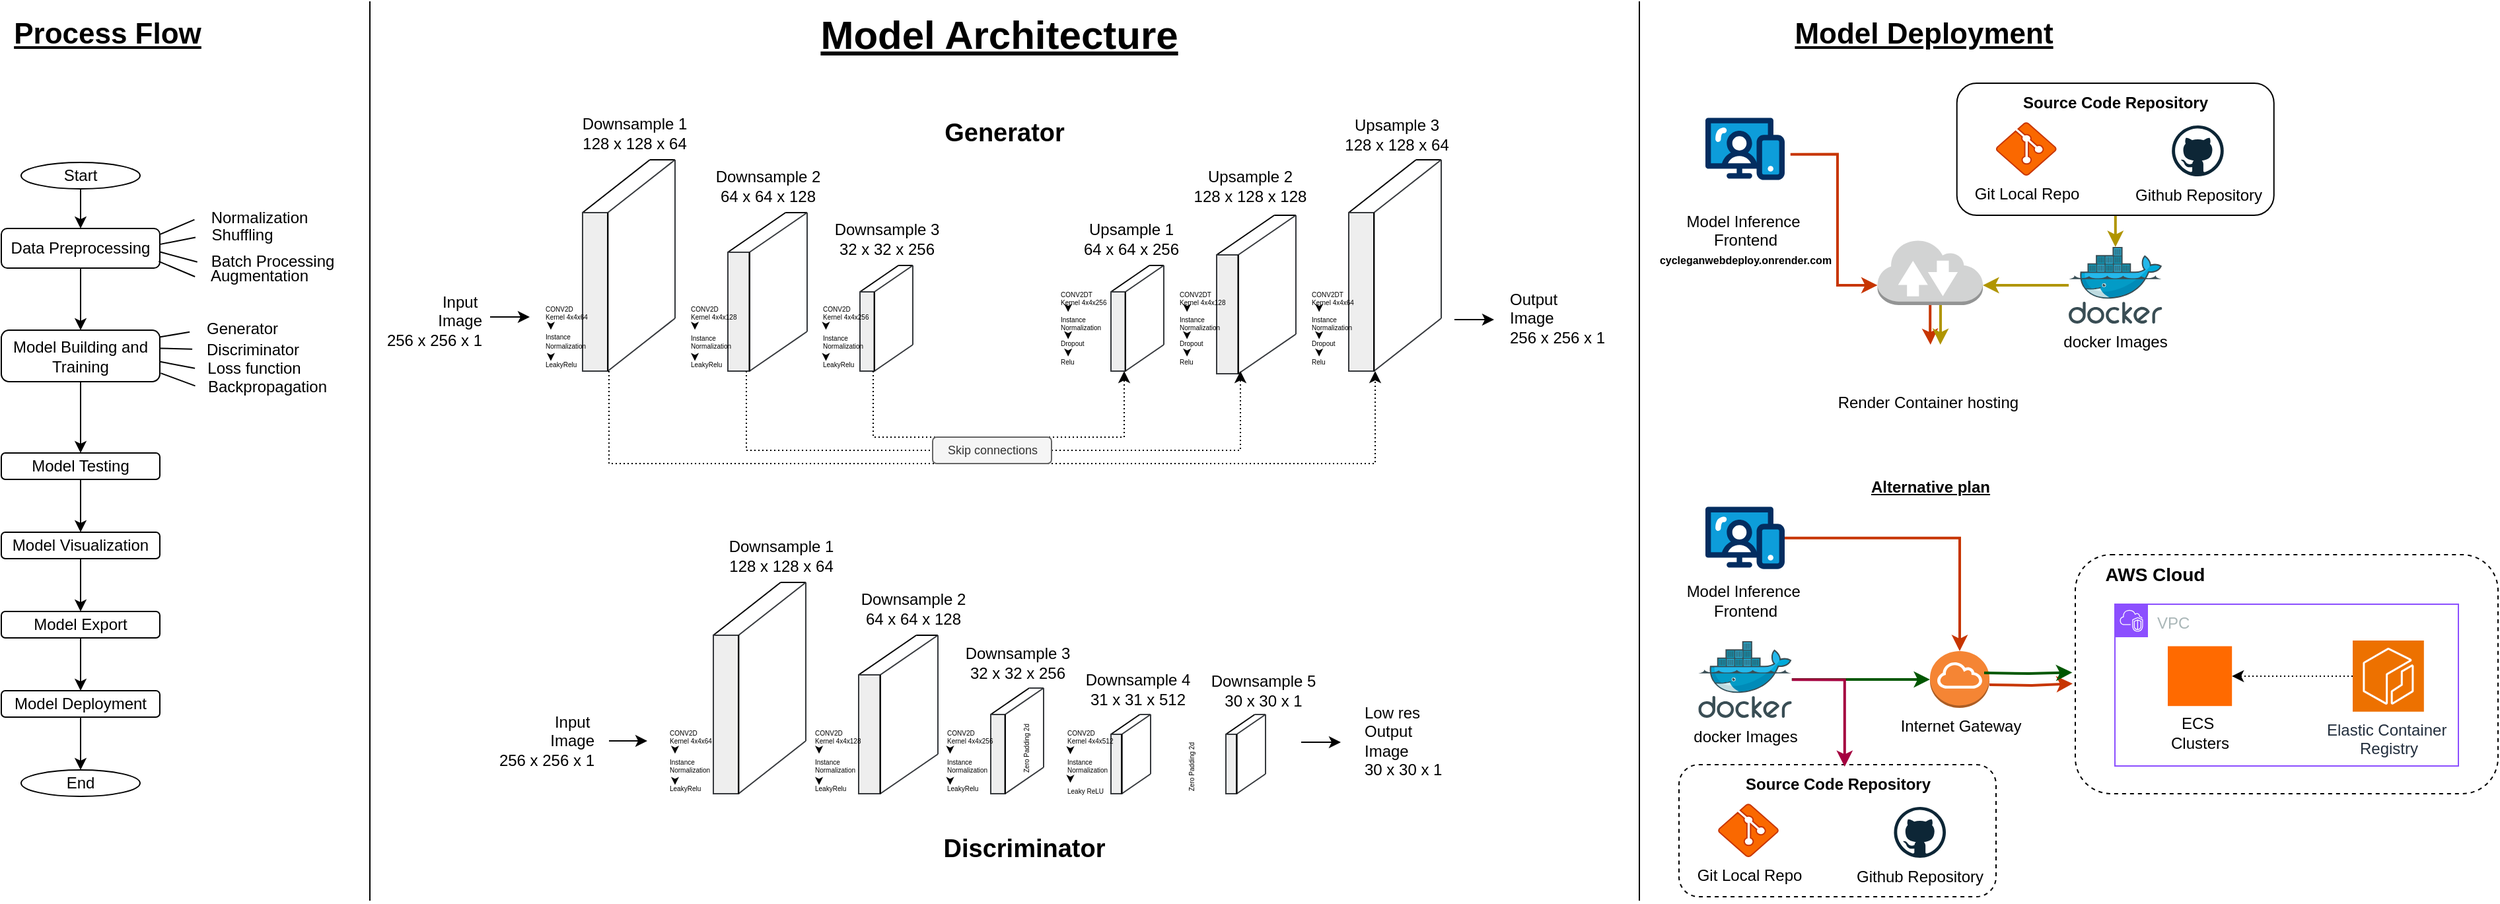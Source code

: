 <mxfile scale="1" border="25" version="27.0.5">
  <diagram name="Page-1" id="OmGCWrag1K6YVH2mU4rR">
    <mxGraphModel dx="2200" dy="2056" grid="1" gridSize="10" guides="1" tooltips="1" connect="1" arrows="1" fold="1" page="1" pageScale="1" pageWidth="1654" pageHeight="1169" math="0" shadow="0" adaptiveColors="auto">
      <root>
        <mxCell id="0" />
        <mxCell id="1" parent="0" />
        <mxCell id="TMv-9EEkAgQ-_MScjOMv-27" value="" style="edgeStyle=orthogonalEdgeStyle;rounded=0;orthogonalLoop=1;jettySize=auto;html=1;fillColor=#e3c800;strokeColor=#B09500;strokeWidth=2;" edge="1" parent="1" source="TMv-9EEkAgQ-_MScjOMv-14" target="TMv-9EEkAgQ-_MScjOMv-4">
          <mxGeometry relative="1" as="geometry">
            <Array as="points">
              <mxPoint x="1600" y="-66" />
              <mxPoint x="1600" y="-66" />
            </Array>
          </mxGeometry>
        </mxCell>
        <mxCell id="TMv-9EEkAgQ-_MScjOMv-14" value="" style="rounded=1;whiteSpace=wrap;html=1;" vertex="1" parent="1">
          <mxGeometry x="1480.36" y="-178" width="240" height="100" as="geometry" />
        </mxCell>
        <mxCell id="ysh0__bV-tm2-gGv3kF3-49" value="" style="group" parent="1" vertex="1" connectable="0">
          <mxGeometry x="440" y="-120" width="70" height="160" as="geometry" />
        </mxCell>
        <mxCell id="ysh0__bV-tm2-gGv3kF3-26" value="" style="endArrow=none;html=1;rounded=0;" parent="ysh0__bV-tm2-gGv3kF3-49" edge="1">
          <mxGeometry width="50" height="50" relative="1" as="geometry">
            <mxPoint y="40" as="sourcePoint" />
            <mxPoint x="50.909" as="targetPoint" />
          </mxGeometry>
        </mxCell>
        <mxCell id="ysh0__bV-tm2-gGv3kF3-29" value="" style="endArrow=none;html=1;rounded=0;" parent="ysh0__bV-tm2-gGv3kF3-49" edge="1">
          <mxGeometry width="50" height="50" relative="1" as="geometry">
            <mxPoint x="70" as="sourcePoint" />
            <mxPoint x="50.909" as="targetPoint" />
          </mxGeometry>
        </mxCell>
        <mxCell id="ysh0__bV-tm2-gGv3kF3-25" value="" style="endArrow=none;html=1;rounded=0;fillColor=#eeeeee;strokeColor=#36393d;" parent="ysh0__bV-tm2-gGv3kF3-49" edge="1">
          <mxGeometry width="50" height="50" relative="1" as="geometry">
            <mxPoint x="19.091" y="40" as="sourcePoint" />
            <mxPoint x="70" as="targetPoint" />
          </mxGeometry>
        </mxCell>
        <mxCell id="ysh0__bV-tm2-gGv3kF3-27" value="" style="endArrow=none;html=1;rounded=0;fillColor=#eeeeee;strokeColor=#36393d;" parent="ysh0__bV-tm2-gGv3kF3-49" edge="1">
          <mxGeometry width="50" height="50" relative="1" as="geometry">
            <mxPoint x="70" y="120" as="sourcePoint" />
            <mxPoint x="70" as="targetPoint" />
          </mxGeometry>
        </mxCell>
        <mxCell id="ysh0__bV-tm2-gGv3kF3-28" value="" style="endArrow=none;html=1;rounded=0;fillColor=#eeeeee;strokeColor=#36393d;" parent="ysh0__bV-tm2-gGv3kF3-49" edge="1">
          <mxGeometry width="50" height="50" relative="1" as="geometry">
            <mxPoint x="70" y="120" as="sourcePoint" />
            <mxPoint x="19.091" y="160" as="targetPoint" />
          </mxGeometry>
        </mxCell>
        <mxCell id="ysh0__bV-tm2-gGv3kF3-34" value="" style="group;fillColor=#eeeeee;strokeColor=#36393d;" parent="ysh0__bV-tm2-gGv3kF3-49" vertex="1" connectable="0">
          <mxGeometry y="40" width="19.091" height="120" as="geometry" />
        </mxCell>
        <mxCell id="ysh0__bV-tm2-gGv3kF3-21" value="" style="endArrow=none;html=1;rounded=0;fillColor=#eeeeee;strokeColor=#36393d;" parent="ysh0__bV-tm2-gGv3kF3-34" edge="1">
          <mxGeometry width="50" height="50" relative="1" as="geometry">
            <mxPoint y="120" as="sourcePoint" />
            <mxPoint as="targetPoint" />
          </mxGeometry>
        </mxCell>
        <mxCell id="ysh0__bV-tm2-gGv3kF3-22" value="" style="endArrow=none;html=1;rounded=0;fillColor=#eeeeee;strokeColor=#36393d;" parent="ysh0__bV-tm2-gGv3kF3-34" edge="1">
          <mxGeometry width="50" height="50" relative="1" as="geometry">
            <mxPoint x="19.091" y="120" as="sourcePoint" />
            <mxPoint x="19.091" as="targetPoint" />
          </mxGeometry>
        </mxCell>
        <mxCell id="ysh0__bV-tm2-gGv3kF3-23" value="" style="endArrow=none;html=1;rounded=0;fillColor=#eeeeee;strokeColor=#36393d;" parent="ysh0__bV-tm2-gGv3kF3-34" edge="1">
          <mxGeometry width="50" height="50" relative="1" as="geometry">
            <mxPoint x="19.091" y="120" as="sourcePoint" />
            <mxPoint y="120" as="targetPoint" />
          </mxGeometry>
        </mxCell>
        <mxCell id="ysh0__bV-tm2-gGv3kF3-24" value="" style="endArrow=none;html=1;rounded=0;fillColor=#eeeeee;strokeColor=#36393d;" parent="ysh0__bV-tm2-gGv3kF3-34" edge="1">
          <mxGeometry width="50" height="50" relative="1" as="geometry">
            <mxPoint as="sourcePoint" />
            <mxPoint x="19.091" as="targetPoint" />
          </mxGeometry>
        </mxCell>
        <mxCell id="ysh0__bV-tm2-gGv3kF3-36" value="" style="endArrow=none;html=1;rounded=0;" parent="ysh0__bV-tm2-gGv3kF3-49" edge="1">
          <mxGeometry width="50" height="50" relative="1" as="geometry">
            <mxPoint x="19.091" y="160" as="sourcePoint" />
            <mxPoint x="19.091" y="40" as="targetPoint" />
          </mxGeometry>
        </mxCell>
        <mxCell id="ysh0__bV-tm2-gGv3kF3-50" value="" style="group" parent="1" vertex="1" connectable="0">
          <mxGeometry x="550" y="-80" width="60" height="120" as="geometry" />
        </mxCell>
        <mxCell id="ysh0__bV-tm2-gGv3kF3-51" value="" style="endArrow=none;html=1;rounded=0;" parent="ysh0__bV-tm2-gGv3kF3-50" edge="1">
          <mxGeometry width="50" height="50" relative="1" as="geometry">
            <mxPoint y="30.0" as="sourcePoint" />
            <mxPoint x="43.636" as="targetPoint" />
          </mxGeometry>
        </mxCell>
        <mxCell id="ysh0__bV-tm2-gGv3kF3-52" value="" style="endArrow=none;html=1;rounded=0;" parent="ysh0__bV-tm2-gGv3kF3-50" edge="1">
          <mxGeometry width="50" height="50" relative="1" as="geometry">
            <mxPoint x="60" as="sourcePoint" />
            <mxPoint x="43.636" as="targetPoint" />
          </mxGeometry>
        </mxCell>
        <mxCell id="ysh0__bV-tm2-gGv3kF3-53" value="" style="endArrow=none;html=1;rounded=0;fillColor=#eeeeee;strokeColor=#36393d;" parent="ysh0__bV-tm2-gGv3kF3-50" edge="1">
          <mxGeometry width="50" height="50" relative="1" as="geometry">
            <mxPoint x="16.364" y="30.0" as="sourcePoint" />
            <mxPoint x="60" as="targetPoint" />
          </mxGeometry>
        </mxCell>
        <mxCell id="ysh0__bV-tm2-gGv3kF3-54" value="" style="endArrow=none;html=1;rounded=0;fillColor=#eeeeee;strokeColor=#36393d;" parent="ysh0__bV-tm2-gGv3kF3-50" edge="1">
          <mxGeometry width="50" height="50" relative="1" as="geometry">
            <mxPoint x="60" y="90.0" as="sourcePoint" />
            <mxPoint x="60" as="targetPoint" />
          </mxGeometry>
        </mxCell>
        <mxCell id="ysh0__bV-tm2-gGv3kF3-55" value="" style="endArrow=none;html=1;rounded=0;fillColor=#eeeeee;strokeColor=#36393d;" parent="ysh0__bV-tm2-gGv3kF3-50" edge="1">
          <mxGeometry width="50" height="50" relative="1" as="geometry">
            <mxPoint x="60" y="90.0" as="sourcePoint" />
            <mxPoint x="16.364" y="120.0" as="targetPoint" />
          </mxGeometry>
        </mxCell>
        <mxCell id="ysh0__bV-tm2-gGv3kF3-56" value="" style="group;fillColor=#eeeeee;strokeColor=#36393d;" parent="ysh0__bV-tm2-gGv3kF3-50" vertex="1" connectable="0">
          <mxGeometry y="30.0" width="16.364" height="90.0" as="geometry" />
        </mxCell>
        <mxCell id="ysh0__bV-tm2-gGv3kF3-57" value="" style="endArrow=none;html=1;rounded=0;fillColor=#eeeeee;strokeColor=#36393d;" parent="ysh0__bV-tm2-gGv3kF3-56" edge="1">
          <mxGeometry width="50" height="50" relative="1" as="geometry">
            <mxPoint y="90.0" as="sourcePoint" />
            <mxPoint as="targetPoint" />
          </mxGeometry>
        </mxCell>
        <mxCell id="ysh0__bV-tm2-gGv3kF3-58" value="" style="endArrow=none;html=1;rounded=0;fillColor=#eeeeee;strokeColor=#36393d;" parent="ysh0__bV-tm2-gGv3kF3-56" edge="1">
          <mxGeometry width="50" height="50" relative="1" as="geometry">
            <mxPoint x="16.364" y="90.0" as="sourcePoint" />
            <mxPoint x="16.364" as="targetPoint" />
          </mxGeometry>
        </mxCell>
        <mxCell id="ysh0__bV-tm2-gGv3kF3-59" value="" style="endArrow=none;html=1;rounded=0;fillColor=#eeeeee;strokeColor=#36393d;" parent="ysh0__bV-tm2-gGv3kF3-56" edge="1">
          <mxGeometry width="50" height="50" relative="1" as="geometry">
            <mxPoint x="16.364" y="90.0" as="sourcePoint" />
            <mxPoint y="90.0" as="targetPoint" />
          </mxGeometry>
        </mxCell>
        <mxCell id="ysh0__bV-tm2-gGv3kF3-60" value="" style="endArrow=none;html=1;rounded=0;fillColor=#eeeeee;strokeColor=#36393d;" parent="ysh0__bV-tm2-gGv3kF3-56" edge="1">
          <mxGeometry width="50" height="50" relative="1" as="geometry">
            <mxPoint as="sourcePoint" />
            <mxPoint x="16.364" as="targetPoint" />
          </mxGeometry>
        </mxCell>
        <mxCell id="ysh0__bV-tm2-gGv3kF3-61" value="" style="endArrow=none;html=1;rounded=0;" parent="ysh0__bV-tm2-gGv3kF3-50" edge="1">
          <mxGeometry width="50" height="50" relative="1" as="geometry">
            <mxPoint x="16.364" y="120.0" as="sourcePoint" />
            <mxPoint x="16.364" y="30.0" as="targetPoint" />
          </mxGeometry>
        </mxCell>
        <mxCell id="ysh0__bV-tm2-gGv3kF3-62" value="" style="group" parent="1" vertex="1" connectable="0">
          <mxGeometry x="650" y="-40" width="40" height="80" as="geometry" />
        </mxCell>
        <mxCell id="ysh0__bV-tm2-gGv3kF3-63" value="" style="endArrow=none;html=1;rounded=0;" parent="ysh0__bV-tm2-gGv3kF3-62" edge="1">
          <mxGeometry width="50" height="50" relative="1" as="geometry">
            <mxPoint y="20" as="sourcePoint" />
            <mxPoint x="29.091" as="targetPoint" />
          </mxGeometry>
        </mxCell>
        <mxCell id="ysh0__bV-tm2-gGv3kF3-64" value="" style="endArrow=none;html=1;rounded=0;" parent="ysh0__bV-tm2-gGv3kF3-62" edge="1">
          <mxGeometry width="50" height="50" relative="1" as="geometry">
            <mxPoint x="40" as="sourcePoint" />
            <mxPoint x="29.091" as="targetPoint" />
          </mxGeometry>
        </mxCell>
        <mxCell id="ysh0__bV-tm2-gGv3kF3-65" value="" style="endArrow=none;html=1;rounded=0;fillColor=#eeeeee;strokeColor=#36393d;" parent="ysh0__bV-tm2-gGv3kF3-62" edge="1">
          <mxGeometry width="50" height="50" relative="1" as="geometry">
            <mxPoint x="10.909" y="20" as="sourcePoint" />
            <mxPoint x="40" as="targetPoint" />
          </mxGeometry>
        </mxCell>
        <mxCell id="ysh0__bV-tm2-gGv3kF3-66" value="" style="endArrow=none;html=1;rounded=0;fillColor=#eeeeee;strokeColor=#36393d;" parent="ysh0__bV-tm2-gGv3kF3-62" edge="1">
          <mxGeometry width="50" height="50" relative="1" as="geometry">
            <mxPoint x="40" y="60" as="sourcePoint" />
            <mxPoint x="40" as="targetPoint" />
          </mxGeometry>
        </mxCell>
        <mxCell id="ysh0__bV-tm2-gGv3kF3-67" value="" style="endArrow=none;html=1;rounded=0;fillColor=#eeeeee;strokeColor=#36393d;" parent="ysh0__bV-tm2-gGv3kF3-62" edge="1">
          <mxGeometry width="50" height="50" relative="1" as="geometry">
            <mxPoint x="40" y="60" as="sourcePoint" />
            <mxPoint x="10.909" y="80" as="targetPoint" />
          </mxGeometry>
        </mxCell>
        <mxCell id="ysh0__bV-tm2-gGv3kF3-68" value="" style="group;fillColor=#eeeeee;strokeColor=#36393d;" parent="ysh0__bV-tm2-gGv3kF3-62" vertex="1" connectable="0">
          <mxGeometry y="20" width="10.909" height="60" as="geometry" />
        </mxCell>
        <mxCell id="ysh0__bV-tm2-gGv3kF3-69" value="" style="endArrow=none;html=1;rounded=0;fillColor=#eeeeee;strokeColor=#36393d;" parent="ysh0__bV-tm2-gGv3kF3-68" edge="1">
          <mxGeometry width="50" height="50" relative="1" as="geometry">
            <mxPoint y="60" as="sourcePoint" />
            <mxPoint as="targetPoint" />
          </mxGeometry>
        </mxCell>
        <mxCell id="ysh0__bV-tm2-gGv3kF3-70" value="" style="endArrow=none;html=1;rounded=0;fillColor=#eeeeee;strokeColor=#36393d;" parent="ysh0__bV-tm2-gGv3kF3-68" edge="1">
          <mxGeometry width="50" height="50" relative="1" as="geometry">
            <mxPoint x="10.909" y="60" as="sourcePoint" />
            <mxPoint x="10.909" as="targetPoint" />
          </mxGeometry>
        </mxCell>
        <mxCell id="ysh0__bV-tm2-gGv3kF3-71" value="" style="endArrow=none;html=1;rounded=0;fillColor=#eeeeee;strokeColor=#36393d;" parent="ysh0__bV-tm2-gGv3kF3-68" edge="1">
          <mxGeometry width="50" height="50" relative="1" as="geometry">
            <mxPoint x="10.909" y="60" as="sourcePoint" />
            <mxPoint y="60" as="targetPoint" />
          </mxGeometry>
        </mxCell>
        <mxCell id="ysh0__bV-tm2-gGv3kF3-72" value="" style="endArrow=none;html=1;rounded=0;fillColor=#eeeeee;strokeColor=#36393d;" parent="ysh0__bV-tm2-gGv3kF3-68" edge="1">
          <mxGeometry width="50" height="50" relative="1" as="geometry">
            <mxPoint as="sourcePoint" />
            <mxPoint x="10.909" as="targetPoint" />
          </mxGeometry>
        </mxCell>
        <mxCell id="ysh0__bV-tm2-gGv3kF3-73" value="" style="endArrow=none;html=1;rounded=0;" parent="ysh0__bV-tm2-gGv3kF3-62" edge="1">
          <mxGeometry width="50" height="50" relative="1" as="geometry">
            <mxPoint x="10.909" y="80" as="sourcePoint" />
            <mxPoint x="10.909" y="20" as="targetPoint" />
          </mxGeometry>
        </mxCell>
        <mxCell id="ysh0__bV-tm2-gGv3kF3-74" value="" style="group" parent="1" vertex="1" connectable="0">
          <mxGeometry x="1020" y="-120" width="70" height="160" as="geometry" />
        </mxCell>
        <mxCell id="ysh0__bV-tm2-gGv3kF3-75" value="" style="endArrow=none;html=1;rounded=0;" parent="ysh0__bV-tm2-gGv3kF3-74" edge="1">
          <mxGeometry width="50" height="50" relative="1" as="geometry">
            <mxPoint y="40" as="sourcePoint" />
            <mxPoint x="50.909" as="targetPoint" />
          </mxGeometry>
        </mxCell>
        <mxCell id="ysh0__bV-tm2-gGv3kF3-76" value="" style="endArrow=none;html=1;rounded=0;" parent="ysh0__bV-tm2-gGv3kF3-74" edge="1">
          <mxGeometry width="50" height="50" relative="1" as="geometry">
            <mxPoint x="70" as="sourcePoint" />
            <mxPoint x="50.909" as="targetPoint" />
          </mxGeometry>
        </mxCell>
        <mxCell id="ysh0__bV-tm2-gGv3kF3-77" value="" style="endArrow=none;html=1;rounded=0;fillColor=#eeeeee;strokeColor=#36393d;" parent="ysh0__bV-tm2-gGv3kF3-74" edge="1">
          <mxGeometry width="50" height="50" relative="1" as="geometry">
            <mxPoint x="19.091" y="40" as="sourcePoint" />
            <mxPoint x="70" as="targetPoint" />
          </mxGeometry>
        </mxCell>
        <mxCell id="ysh0__bV-tm2-gGv3kF3-78" value="" style="endArrow=none;html=1;rounded=0;fillColor=#eeeeee;strokeColor=#36393d;" parent="ysh0__bV-tm2-gGv3kF3-74" edge="1">
          <mxGeometry width="50" height="50" relative="1" as="geometry">
            <mxPoint x="70" y="120" as="sourcePoint" />
            <mxPoint x="70" as="targetPoint" />
          </mxGeometry>
        </mxCell>
        <mxCell id="ysh0__bV-tm2-gGv3kF3-79" value="" style="endArrow=none;html=1;rounded=0;fillColor=#eeeeee;strokeColor=#36393d;" parent="ysh0__bV-tm2-gGv3kF3-74" edge="1">
          <mxGeometry width="50" height="50" relative="1" as="geometry">
            <mxPoint x="70" y="120" as="sourcePoint" />
            <mxPoint x="19.091" y="160" as="targetPoint" />
          </mxGeometry>
        </mxCell>
        <mxCell id="ysh0__bV-tm2-gGv3kF3-80" value="" style="group;fillColor=#eeeeee;strokeColor=#36393d;" parent="ysh0__bV-tm2-gGv3kF3-74" vertex="1" connectable="0">
          <mxGeometry y="40" width="19.091" height="120" as="geometry" />
        </mxCell>
        <mxCell id="ysh0__bV-tm2-gGv3kF3-81" value="" style="endArrow=none;html=1;rounded=0;fillColor=#eeeeee;strokeColor=#36393d;" parent="ysh0__bV-tm2-gGv3kF3-80" edge="1">
          <mxGeometry width="50" height="50" relative="1" as="geometry">
            <mxPoint y="120" as="sourcePoint" />
            <mxPoint as="targetPoint" />
          </mxGeometry>
        </mxCell>
        <mxCell id="ysh0__bV-tm2-gGv3kF3-82" value="" style="endArrow=none;html=1;rounded=0;fillColor=#eeeeee;strokeColor=#36393d;" parent="ysh0__bV-tm2-gGv3kF3-80" edge="1">
          <mxGeometry width="50" height="50" relative="1" as="geometry">
            <mxPoint x="19.091" y="120" as="sourcePoint" />
            <mxPoint x="19.091" as="targetPoint" />
          </mxGeometry>
        </mxCell>
        <mxCell id="ysh0__bV-tm2-gGv3kF3-83" value="" style="endArrow=none;html=1;rounded=0;fillColor=#eeeeee;strokeColor=#36393d;" parent="ysh0__bV-tm2-gGv3kF3-80" edge="1">
          <mxGeometry width="50" height="50" relative="1" as="geometry">
            <mxPoint x="19.091" y="120" as="sourcePoint" />
            <mxPoint y="120" as="targetPoint" />
          </mxGeometry>
        </mxCell>
        <mxCell id="ysh0__bV-tm2-gGv3kF3-84" value="" style="endArrow=none;html=1;rounded=0;fillColor=#eeeeee;strokeColor=#36393d;" parent="ysh0__bV-tm2-gGv3kF3-80" edge="1">
          <mxGeometry width="50" height="50" relative="1" as="geometry">
            <mxPoint as="sourcePoint" />
            <mxPoint x="19.091" as="targetPoint" />
          </mxGeometry>
        </mxCell>
        <mxCell id="ysh0__bV-tm2-gGv3kF3-85" value="" style="endArrow=none;html=1;rounded=0;" parent="ysh0__bV-tm2-gGv3kF3-74" edge="1">
          <mxGeometry width="50" height="50" relative="1" as="geometry">
            <mxPoint x="19.091" y="160" as="sourcePoint" />
            <mxPoint x="19.091" y="40" as="targetPoint" />
          </mxGeometry>
        </mxCell>
        <mxCell id="ysh0__bV-tm2-gGv3kF3-86" value="" style="group" parent="1" vertex="1" connectable="0">
          <mxGeometry x="920" y="-78" width="60" height="120" as="geometry" />
        </mxCell>
        <mxCell id="ysh0__bV-tm2-gGv3kF3-87" value="" style="endArrow=none;html=1;rounded=0;" parent="ysh0__bV-tm2-gGv3kF3-86" edge="1">
          <mxGeometry width="50" height="50" relative="1" as="geometry">
            <mxPoint y="30.0" as="sourcePoint" />
            <mxPoint x="43.636" as="targetPoint" />
          </mxGeometry>
        </mxCell>
        <mxCell id="ysh0__bV-tm2-gGv3kF3-88" value="" style="endArrow=none;html=1;rounded=0;" parent="ysh0__bV-tm2-gGv3kF3-86" edge="1">
          <mxGeometry width="50" height="50" relative="1" as="geometry">
            <mxPoint x="60" as="sourcePoint" />
            <mxPoint x="43.636" as="targetPoint" />
          </mxGeometry>
        </mxCell>
        <mxCell id="ysh0__bV-tm2-gGv3kF3-89" value="" style="endArrow=none;html=1;rounded=0;fillColor=#eeeeee;strokeColor=#36393d;" parent="ysh0__bV-tm2-gGv3kF3-86" edge="1">
          <mxGeometry width="50" height="50" relative="1" as="geometry">
            <mxPoint x="16.364" y="30.0" as="sourcePoint" />
            <mxPoint x="60" as="targetPoint" />
          </mxGeometry>
        </mxCell>
        <mxCell id="ysh0__bV-tm2-gGv3kF3-90" value="" style="endArrow=none;html=1;rounded=0;fillColor=#eeeeee;strokeColor=#36393d;" parent="ysh0__bV-tm2-gGv3kF3-86" edge="1">
          <mxGeometry width="50" height="50" relative="1" as="geometry">
            <mxPoint x="60" y="90.0" as="sourcePoint" />
            <mxPoint x="60" as="targetPoint" />
          </mxGeometry>
        </mxCell>
        <mxCell id="ysh0__bV-tm2-gGv3kF3-91" value="" style="endArrow=none;html=1;rounded=0;fillColor=#eeeeee;strokeColor=#36393d;" parent="ysh0__bV-tm2-gGv3kF3-86" edge="1">
          <mxGeometry width="50" height="50" relative="1" as="geometry">
            <mxPoint x="60" y="90.0" as="sourcePoint" />
            <mxPoint x="16.364" y="120.0" as="targetPoint" />
          </mxGeometry>
        </mxCell>
        <mxCell id="ysh0__bV-tm2-gGv3kF3-92" value="" style="group;fillColor=#eeeeee;strokeColor=#36393d;" parent="ysh0__bV-tm2-gGv3kF3-86" vertex="1" connectable="0">
          <mxGeometry y="30.0" width="16.364" height="90.0" as="geometry" />
        </mxCell>
        <mxCell id="ysh0__bV-tm2-gGv3kF3-93" value="" style="endArrow=none;html=1;rounded=0;fillColor=#eeeeee;strokeColor=#36393d;" parent="ysh0__bV-tm2-gGv3kF3-92" edge="1">
          <mxGeometry width="50" height="50" relative="1" as="geometry">
            <mxPoint y="90.0" as="sourcePoint" />
            <mxPoint as="targetPoint" />
          </mxGeometry>
        </mxCell>
        <mxCell id="ysh0__bV-tm2-gGv3kF3-94" value="" style="endArrow=none;html=1;rounded=0;fillColor=#eeeeee;strokeColor=#36393d;" parent="ysh0__bV-tm2-gGv3kF3-92" edge="1">
          <mxGeometry width="50" height="50" relative="1" as="geometry">
            <mxPoint x="16.364" y="90.0" as="sourcePoint" />
            <mxPoint x="16.364" as="targetPoint" />
          </mxGeometry>
        </mxCell>
        <mxCell id="ysh0__bV-tm2-gGv3kF3-95" value="" style="endArrow=none;html=1;rounded=0;fillColor=#eeeeee;strokeColor=#36393d;" parent="ysh0__bV-tm2-gGv3kF3-92" edge="1">
          <mxGeometry width="50" height="50" relative="1" as="geometry">
            <mxPoint x="16.364" y="90.0" as="sourcePoint" />
            <mxPoint y="90.0" as="targetPoint" />
          </mxGeometry>
        </mxCell>
        <mxCell id="ysh0__bV-tm2-gGv3kF3-96" value="" style="endArrow=none;html=1;rounded=0;fillColor=#eeeeee;strokeColor=#36393d;" parent="ysh0__bV-tm2-gGv3kF3-92" edge="1">
          <mxGeometry width="50" height="50" relative="1" as="geometry">
            <mxPoint as="sourcePoint" />
            <mxPoint x="16.364" as="targetPoint" />
          </mxGeometry>
        </mxCell>
        <mxCell id="ysh0__bV-tm2-gGv3kF3-97" value="" style="endArrow=none;html=1;rounded=0;" parent="ysh0__bV-tm2-gGv3kF3-86" edge="1">
          <mxGeometry width="50" height="50" relative="1" as="geometry">
            <mxPoint x="16.364" y="120.0" as="sourcePoint" />
            <mxPoint x="16.364" y="30.0" as="targetPoint" />
          </mxGeometry>
        </mxCell>
        <mxCell id="ysh0__bV-tm2-gGv3kF3-98" value="" style="group" parent="1" vertex="1" connectable="0">
          <mxGeometry x="840" y="-40" width="40" height="80" as="geometry" />
        </mxCell>
        <mxCell id="ysh0__bV-tm2-gGv3kF3-99" value="" style="endArrow=none;html=1;rounded=0;" parent="ysh0__bV-tm2-gGv3kF3-98" edge="1">
          <mxGeometry width="50" height="50" relative="1" as="geometry">
            <mxPoint y="20" as="sourcePoint" />
            <mxPoint x="29.091" as="targetPoint" />
          </mxGeometry>
        </mxCell>
        <mxCell id="ysh0__bV-tm2-gGv3kF3-100" value="" style="endArrow=none;html=1;rounded=0;" parent="ysh0__bV-tm2-gGv3kF3-98" edge="1">
          <mxGeometry width="50" height="50" relative="1" as="geometry">
            <mxPoint x="40" as="sourcePoint" />
            <mxPoint x="29.091" as="targetPoint" />
          </mxGeometry>
        </mxCell>
        <mxCell id="ysh0__bV-tm2-gGv3kF3-101" value="" style="endArrow=none;html=1;rounded=0;fillColor=#eeeeee;strokeColor=#36393d;" parent="ysh0__bV-tm2-gGv3kF3-98" edge="1">
          <mxGeometry width="50" height="50" relative="1" as="geometry">
            <mxPoint x="10.909" y="20" as="sourcePoint" />
            <mxPoint x="40" as="targetPoint" />
          </mxGeometry>
        </mxCell>
        <mxCell id="ysh0__bV-tm2-gGv3kF3-102" value="" style="endArrow=none;html=1;rounded=0;fillColor=#eeeeee;strokeColor=#36393d;" parent="ysh0__bV-tm2-gGv3kF3-98" edge="1">
          <mxGeometry width="50" height="50" relative="1" as="geometry">
            <mxPoint x="40" y="60" as="sourcePoint" />
            <mxPoint x="40" as="targetPoint" />
          </mxGeometry>
        </mxCell>
        <mxCell id="ysh0__bV-tm2-gGv3kF3-103" value="" style="endArrow=none;html=1;rounded=0;fillColor=#eeeeee;strokeColor=#36393d;" parent="ysh0__bV-tm2-gGv3kF3-98" edge="1">
          <mxGeometry width="50" height="50" relative="1" as="geometry">
            <mxPoint x="40" y="60" as="sourcePoint" />
            <mxPoint x="10.909" y="80" as="targetPoint" />
          </mxGeometry>
        </mxCell>
        <mxCell id="ysh0__bV-tm2-gGv3kF3-104" value="" style="group;fillColor=#eeeeee;strokeColor=#36393d;" parent="ysh0__bV-tm2-gGv3kF3-98" vertex="1" connectable="0">
          <mxGeometry y="20" width="10.909" height="60" as="geometry" />
        </mxCell>
        <mxCell id="ysh0__bV-tm2-gGv3kF3-105" value="" style="endArrow=none;html=1;rounded=0;fillColor=#eeeeee;strokeColor=#36393d;" parent="ysh0__bV-tm2-gGv3kF3-104" edge="1">
          <mxGeometry width="50" height="50" relative="1" as="geometry">
            <mxPoint y="60" as="sourcePoint" />
            <mxPoint as="targetPoint" />
          </mxGeometry>
        </mxCell>
        <mxCell id="ysh0__bV-tm2-gGv3kF3-106" value="" style="endArrow=none;html=1;rounded=0;fillColor=#eeeeee;strokeColor=#36393d;" parent="ysh0__bV-tm2-gGv3kF3-104" edge="1">
          <mxGeometry width="50" height="50" relative="1" as="geometry">
            <mxPoint x="10.909" y="60" as="sourcePoint" />
            <mxPoint x="10.909" as="targetPoint" />
          </mxGeometry>
        </mxCell>
        <mxCell id="ysh0__bV-tm2-gGv3kF3-107" value="" style="endArrow=none;html=1;rounded=0;fillColor=#eeeeee;strokeColor=#36393d;" parent="ysh0__bV-tm2-gGv3kF3-104" edge="1">
          <mxGeometry width="50" height="50" relative="1" as="geometry">
            <mxPoint x="10.909" y="60" as="sourcePoint" />
            <mxPoint y="60" as="targetPoint" />
          </mxGeometry>
        </mxCell>
        <mxCell id="ysh0__bV-tm2-gGv3kF3-108" value="" style="endArrow=none;html=1;rounded=0;fillColor=#eeeeee;strokeColor=#36393d;" parent="ysh0__bV-tm2-gGv3kF3-104" edge="1">
          <mxGeometry width="50" height="50" relative="1" as="geometry">
            <mxPoint as="sourcePoint" />
            <mxPoint x="10.909" as="targetPoint" />
          </mxGeometry>
        </mxCell>
        <mxCell id="ysh0__bV-tm2-gGv3kF3-109" value="" style="endArrow=none;html=1;rounded=0;" parent="ysh0__bV-tm2-gGv3kF3-98" edge="1">
          <mxGeometry width="50" height="50" relative="1" as="geometry">
            <mxPoint x="10.909" y="80" as="sourcePoint" />
            <mxPoint x="10.909" y="20" as="targetPoint" />
          </mxGeometry>
        </mxCell>
        <mxCell id="ysh0__bV-tm2-gGv3kF3-128" style="edgeStyle=orthogonalEdgeStyle;rounded=0;orthogonalLoop=1;jettySize=auto;html=1;entryX=0.5;entryY=0;entryDx=0;entryDy=0;" parent="1" source="ysh0__bV-tm2-gGv3kF3-113" target="ysh0__bV-tm2-gGv3kF3-125" edge="1">
          <mxGeometry relative="1" as="geometry" />
        </mxCell>
        <mxCell id="ysh0__bV-tm2-gGv3kF3-113" value="Data Preprocessing" style="rounded=1;whiteSpace=wrap;html=1;" parent="1" vertex="1">
          <mxGeometry y="-68" width="120" height="30" as="geometry" />
        </mxCell>
        <mxCell id="ysh0__bV-tm2-gGv3kF3-132" style="edgeStyle=orthogonalEdgeStyle;rounded=0;orthogonalLoop=1;jettySize=auto;html=1;exitX=0.5;exitY=1;exitDx=0;exitDy=0;entryX=0.5;entryY=0;entryDx=0;entryDy=0;" parent="1" source="ysh0__bV-tm2-gGv3kF3-114" target="ysh0__bV-tm2-gGv3kF3-113" edge="1">
          <mxGeometry relative="1" as="geometry" />
        </mxCell>
        <mxCell id="ysh0__bV-tm2-gGv3kF3-114" value="Start" style="ellipse;whiteSpace=wrap;html=1;" parent="1" vertex="1">
          <mxGeometry x="15" y="-118" width="90" height="20" as="geometry" />
        </mxCell>
        <mxCell id="ysh0__bV-tm2-gGv3kF3-116" value="" style="endArrow=none;html=1;rounded=0;entryX=0.012;entryY=0.545;entryDx=0;entryDy=0;entryPerimeter=0;exitX=1.004;exitY=0.144;exitDx=0;exitDy=0;exitPerimeter=0;" parent="1" source="ysh0__bV-tm2-gGv3kF3-113" target="ysh0__bV-tm2-gGv3kF3-117" edge="1">
          <mxGeometry width="50" height="50" relative="1" as="geometry">
            <mxPoint x="120" y="-62" as="sourcePoint" />
            <mxPoint x="160" y="-57" as="targetPoint" />
          </mxGeometry>
        </mxCell>
        <mxCell id="ysh0__bV-tm2-gGv3kF3-117" value="Normalization" style="text;html=1;align=center;verticalAlign=middle;resizable=0;points=[];autosize=1;strokeColor=none;fillColor=none;" parent="1" vertex="1">
          <mxGeometry x="145" y="-91" width="100" height="30" as="geometry" />
        </mxCell>
        <mxCell id="ysh0__bV-tm2-gGv3kF3-118" value="" style="endArrow=none;html=1;rounded=0;exitX=1.004;exitY=0.398;exitDx=0;exitDy=0;exitPerimeter=0;entryX=0;entryY=0.56;entryDx=0;entryDy=0;entryPerimeter=0;" parent="1" source="ysh0__bV-tm2-gGv3kF3-113" target="ysh0__bV-tm2-gGv3kF3-119" edge="1">
          <mxGeometry width="50" height="50" relative="1" as="geometry">
            <mxPoint x="120" y="-42" as="sourcePoint" />
            <mxPoint x="158" y="-42" as="targetPoint" />
          </mxGeometry>
        </mxCell>
        <mxCell id="ysh0__bV-tm2-gGv3kF3-119" value="Shuffling" style="text;html=1;align=center;verticalAlign=middle;resizable=0;points=[];autosize=1;strokeColor=none;fillColor=none;" parent="1" vertex="1">
          <mxGeometry x="147" y="-78" width="70" height="30" as="geometry" />
        </mxCell>
        <mxCell id="ysh0__bV-tm2-gGv3kF3-120" value="" style="endArrow=none;html=1;rounded=0;exitX=1.001;exitY=0.593;exitDx=0;exitDy=0;exitPerimeter=0;entryX=0.028;entryY=0.513;entryDx=0;entryDy=0;entryPerimeter=0;" parent="1" source="ysh0__bV-tm2-gGv3kF3-113" target="ysh0__bV-tm2-gGv3kF3-121" edge="1">
          <mxGeometry width="50" height="50" relative="1" as="geometry">
            <mxPoint x="120" y="-28" as="sourcePoint" />
            <mxPoint x="140" y="-28" as="targetPoint" />
          </mxGeometry>
        </mxCell>
        <mxCell id="ysh0__bV-tm2-gGv3kF3-121" value="Batch Processing" style="text;html=1;align=center;verticalAlign=middle;resizable=0;points=[];autosize=1;strokeColor=none;fillColor=none;" parent="1" vertex="1">
          <mxGeometry x="145" y="-58" width="120" height="30" as="geometry" />
        </mxCell>
        <mxCell id="ysh0__bV-tm2-gGv3kF3-122" value="" style="endArrow=none;html=1;rounded=0;entryX=0.016;entryY=0.516;entryDx=0;entryDy=0;entryPerimeter=0;exitX=0.993;exitY=0.832;exitDx=0;exitDy=0;exitPerimeter=0;" parent="1" source="ysh0__bV-tm2-gGv3kF3-113" target="ysh0__bV-tm2-gGv3kF3-123" edge="1">
          <mxGeometry width="50" height="50" relative="1" as="geometry">
            <mxPoint x="121" y="-18" as="sourcePoint" />
            <mxPoint x="128" y="53" as="targetPoint" />
          </mxGeometry>
        </mxCell>
        <mxCell id="ysh0__bV-tm2-gGv3kF3-123" value="Augmentation" style="text;html=1;align=center;verticalAlign=middle;resizable=0;points=[];autosize=1;strokeColor=none;fillColor=none;" parent="1" vertex="1">
          <mxGeometry x="145" y="-47" width="100" height="30" as="geometry" />
        </mxCell>
        <mxCell id="ysh0__bV-tm2-gGv3kF3-130" style="edgeStyle=orthogonalEdgeStyle;rounded=0;orthogonalLoop=1;jettySize=auto;html=1;exitX=0.5;exitY=1;exitDx=0;exitDy=0;entryX=0.5;entryY=0;entryDx=0;entryDy=0;" parent="1" source="ysh0__bV-tm2-gGv3kF3-125" target="ysh0__bV-tm2-gGv3kF3-126" edge="1">
          <mxGeometry relative="1" as="geometry" />
        </mxCell>
        <mxCell id="ysh0__bV-tm2-gGv3kF3-125" value="Model Building and Training" style="rounded=1;whiteSpace=wrap;html=1;" parent="1" vertex="1">
          <mxGeometry y="9" width="120" height="39" as="geometry" />
        </mxCell>
        <mxCell id="ysh0__bV-tm2-gGv3kF3-131" style="edgeStyle=orthogonalEdgeStyle;rounded=0;orthogonalLoop=1;jettySize=auto;html=1;exitX=0.5;exitY=1;exitDx=0;exitDy=0;entryX=0.5;entryY=0;entryDx=0;entryDy=0;" parent="1" source="ysh0__bV-tm2-gGv3kF3-126" target="ysh0__bV-tm2-gGv3kF3-127" edge="1">
          <mxGeometry relative="1" as="geometry" />
        </mxCell>
        <mxCell id="ysh0__bV-tm2-gGv3kF3-126" value="Model Testing" style="rounded=1;whiteSpace=wrap;html=1;" parent="1" vertex="1">
          <mxGeometry y="102" width="120" height="20" as="geometry" />
        </mxCell>
        <mxCell id="ysh0__bV-tm2-gGv3kF3-140" style="edgeStyle=orthogonalEdgeStyle;rounded=0;orthogonalLoop=1;jettySize=auto;html=1;exitX=0.5;exitY=1;exitDx=0;exitDy=0;entryX=0.5;entryY=0;entryDx=0;entryDy=0;" parent="1" source="ysh0__bV-tm2-gGv3kF3-127" target="ysh0__bV-tm2-gGv3kF3-138" edge="1">
          <mxGeometry relative="1" as="geometry">
            <mxPoint x="60" y="202.0" as="sourcePoint" />
          </mxGeometry>
        </mxCell>
        <mxCell id="ysh0__bV-tm2-gGv3kF3-127" value="Model Visualization" style="rounded=1;whiteSpace=wrap;html=1;" parent="1" vertex="1">
          <mxGeometry y="162" width="120" height="20" as="geometry" />
        </mxCell>
        <mxCell id="ysh0__bV-tm2-gGv3kF3-133" value="Generator" style="text;html=1;align=center;verticalAlign=middle;resizable=0;points=[];autosize=1;strokeColor=none;fillColor=none;" parent="1" vertex="1">
          <mxGeometry x="142" y="-7" width="80" height="30" as="geometry" />
        </mxCell>
        <mxCell id="ysh0__bV-tm2-gGv3kF3-134" value="Discriminator" style="text;html=1;align=center;verticalAlign=middle;resizable=0;points=[];autosize=1;strokeColor=none;fillColor=none;" parent="1" vertex="1">
          <mxGeometry x="145" y="9" width="90" height="30" as="geometry" />
        </mxCell>
        <mxCell id="ysh0__bV-tm2-gGv3kF3-135" value="Loss function" style="text;html=1;align=center;verticalAlign=middle;resizable=0;points=[];autosize=1;strokeColor=none;fillColor=none;" parent="1" vertex="1">
          <mxGeometry x="146" y="23" width="90" height="30" as="geometry" />
        </mxCell>
        <mxCell id="ysh0__bV-tm2-gGv3kF3-136" value="Backpropagation" style="text;html=1;align=center;verticalAlign=middle;resizable=0;points=[];autosize=1;strokeColor=none;fillColor=none;" parent="1" vertex="1">
          <mxGeometry x="146" y="37" width="110" height="30" as="geometry" />
        </mxCell>
        <mxCell id="ysh0__bV-tm2-gGv3kF3-137" value="End" style="ellipse;whiteSpace=wrap;html=1;" parent="1" vertex="1">
          <mxGeometry x="15" y="342" width="90" height="20" as="geometry" />
        </mxCell>
        <mxCell id="ysh0__bV-tm2-gGv3kF3-141" style="edgeStyle=orthogonalEdgeStyle;rounded=0;orthogonalLoop=1;jettySize=auto;html=1;exitX=0.5;exitY=1;exitDx=0;exitDy=0;entryX=0.5;entryY=0;entryDx=0;entryDy=0;" parent="1" source="ysh0__bV-tm2-gGv3kF3-138" target="ysh0__bV-tm2-gGv3kF3-139" edge="1">
          <mxGeometry relative="1" as="geometry" />
        </mxCell>
        <mxCell id="ysh0__bV-tm2-gGv3kF3-138" value="Model Export" style="rounded=1;whiteSpace=wrap;html=1;" parent="1" vertex="1">
          <mxGeometry y="222" width="120" height="20" as="geometry" />
        </mxCell>
        <mxCell id="ysh0__bV-tm2-gGv3kF3-142" style="edgeStyle=orthogonalEdgeStyle;rounded=0;orthogonalLoop=1;jettySize=auto;html=1;exitX=0.5;exitY=1;exitDx=0;exitDy=0;entryX=0.5;entryY=0;entryDx=0;entryDy=0;" parent="1" source="ysh0__bV-tm2-gGv3kF3-139" target="ysh0__bV-tm2-gGv3kF3-137" edge="1">
          <mxGeometry relative="1" as="geometry" />
        </mxCell>
        <mxCell id="ysh0__bV-tm2-gGv3kF3-139" value="Model Deployment" style="rounded=1;whiteSpace=wrap;html=1;" parent="1" vertex="1">
          <mxGeometry y="282" width="120" height="20" as="geometry" />
        </mxCell>
        <mxCell id="ysh0__bV-tm2-gGv3kF3-143" value="" style="endArrow=none;html=1;rounded=0;entryX=0.007;entryY=0.58;entryDx=0;entryDy=0;entryPerimeter=0;exitX=0.997;exitY=0.135;exitDx=0;exitDy=0;exitPerimeter=0;" parent="1" source="ysh0__bV-tm2-gGv3kF3-125" target="ysh0__bV-tm2-gGv3kF3-133" edge="1">
          <mxGeometry width="50" height="50" relative="1" as="geometry">
            <mxPoint x="120" y="23" as="sourcePoint" />
            <mxPoint x="146" y="3" as="targetPoint" />
          </mxGeometry>
        </mxCell>
        <mxCell id="ysh0__bV-tm2-gGv3kF3-144" value="" style="endArrow=none;html=1;rounded=0;entryX=-0.005;entryY=0.478;entryDx=0;entryDy=0;entryPerimeter=0;exitX=1.001;exitY=0.353;exitDx=0;exitDy=0;exitPerimeter=0;" parent="1" source="ysh0__bV-tm2-gGv3kF3-125" target="ysh0__bV-tm2-gGv3kF3-134" edge="1">
          <mxGeometry width="50" height="50" relative="1" as="geometry">
            <mxPoint x="120" y="22" as="sourcePoint" />
            <mxPoint x="156" y="16" as="targetPoint" />
          </mxGeometry>
        </mxCell>
        <mxCell id="ysh0__bV-tm2-gGv3kF3-145" value="" style="endArrow=none;html=1;rounded=0;entryX=0.006;entryY=0.496;entryDx=0;entryDy=0;entryPerimeter=0;exitX=1.002;exitY=0.612;exitDx=0;exitDy=0;exitPerimeter=0;" parent="1" source="ysh0__bV-tm2-gGv3kF3-125" target="ysh0__bV-tm2-gGv3kF3-135" edge="1">
          <mxGeometry width="50" height="50" relative="1" as="geometry">
            <mxPoint x="130" y="33" as="sourcePoint" />
            <mxPoint x="157" y="31" as="targetPoint" />
          </mxGeometry>
        </mxCell>
        <mxCell id="ysh0__bV-tm2-gGv3kF3-146" value="" style="endArrow=none;html=1;rounded=0;entryX=0.007;entryY=0.473;entryDx=0;entryDy=0;entryPerimeter=0;exitX=1.006;exitY=0.835;exitDx=0;exitDy=0;exitPerimeter=0;" parent="1" source="ysh0__bV-tm2-gGv3kF3-125" target="ysh0__bV-tm2-gGv3kF3-136" edge="1">
          <mxGeometry width="50" height="50" relative="1" as="geometry">
            <mxPoint x="120" y="42" as="sourcePoint" />
            <mxPoint x="161" y="48" as="targetPoint" />
          </mxGeometry>
        </mxCell>
        <mxCell id="ysh0__bV-tm2-gGv3kF3-147" value="Process Flow" style="text;html=1;align=center;verticalAlign=middle;resizable=0;points=[];autosize=1;strokeColor=none;fillColor=none;fontStyle=5;fontSize=22;horizontal=1;labelBackgroundColor=none;labelBorderColor=none;textShadow=0;" parent="1" vertex="1">
          <mxGeometry y="-235" width="160" height="40" as="geometry" />
        </mxCell>
        <mxCell id="ysh0__bV-tm2-gGv3kF3-148" value="Model Architecture" style="text;html=1;align=center;verticalAlign=middle;resizable=0;points=[];autosize=1;strokeColor=none;fillColor=none;fontStyle=5;fontSize=30;" parent="1" vertex="1">
          <mxGeometry x="620" y="-240" width="270" height="50" as="geometry" />
        </mxCell>
        <mxCell id="ysh0__bV-tm2-gGv3kF3-149" value="Down&lt;span style=&quot;background-color: transparent; color: light-dark(rgb(0, 0, 0), rgb(255, 255, 255));&quot;&gt;sample 1&lt;/span&gt;&lt;div&gt;&lt;span style=&quot;background-color: transparent; color: light-dark(rgb(0, 0, 0), rgb(255, 255, 255));&quot;&gt;128 x 128 x 64&lt;/span&gt;&lt;/div&gt;" style="text;html=1;align=center;verticalAlign=middle;resizable=0;points=[];autosize=1;strokeColor=none;fillColor=none;rotation=0;horizontal=1;" parent="1" vertex="1">
          <mxGeometry x="429" y="-160" width="100" height="40" as="geometry" />
        </mxCell>
        <mxCell id="ysh0__bV-tm2-gGv3kF3-150" value="Downsample 2&lt;div&gt;64 x 64 x 128&lt;/div&gt;" style="text;html=1;align=center;verticalAlign=middle;resizable=0;points=[];autosize=1;strokeColor=none;fillColor=none;rotation=0;horizontal=1;" parent="1" vertex="1">
          <mxGeometry x="530" y="-120" width="100" height="40" as="geometry" />
        </mxCell>
        <mxCell id="ysh0__bV-tm2-gGv3kF3-151" value="Downsample 3&lt;div&gt;32 x 32 x 256&lt;/div&gt;" style="text;html=1;align=center;verticalAlign=middle;resizable=0;points=[];autosize=1;strokeColor=none;fillColor=none;horizontal=1;" parent="1" vertex="1">
          <mxGeometry x="620" y="-80" width="100" height="40" as="geometry" />
        </mxCell>
        <mxCell id="ysh0__bV-tm2-gGv3kF3-152" value="Upsample 2&lt;div&gt;128 x 128 x 128&lt;/div&gt;" style="text;html=1;align=center;verticalAlign=middle;resizable=0;points=[];autosize=1;strokeColor=none;fillColor=none;horizontal=1;rotation=0;" parent="1" vertex="1">
          <mxGeometry x="890" y="-120" width="110" height="40" as="geometry" />
        </mxCell>
        <mxCell id="ysh0__bV-tm2-gGv3kF3-154" value="Upsample 3&lt;div&gt;128 x 128 x 64&lt;/div&gt;" style="text;html=1;align=center;verticalAlign=middle;resizable=0;points=[];autosize=1;strokeColor=none;fillColor=none;horizontal=1;" parent="1" vertex="1">
          <mxGeometry x="1006" y="-159" width="100" height="40" as="geometry" />
        </mxCell>
        <mxCell id="ysh0__bV-tm2-gGv3kF3-155" value="Upsample 1&lt;div&gt;64 x 64 x 256&lt;/div&gt;" style="text;html=1;align=center;verticalAlign=middle;resizable=0;points=[];autosize=1;strokeColor=none;fillColor=none;rotation=0;" parent="1" vertex="1">
          <mxGeometry x="805" y="-80" width="100" height="40" as="geometry" />
        </mxCell>
        <mxCell id="ysh0__bV-tm2-gGv3kF3-158" value="" style="edgeStyle=none;orthogonalLoop=1;jettySize=auto;html=1;rounded=0;dashed=1;dashPattern=1 2;" parent="1" edge="1">
          <mxGeometry width="100" relative="1" as="geometry">
            <mxPoint x="660" y="40" as="sourcePoint" />
            <mxPoint x="850" y="40" as="targetPoint" />
            <Array as="points">
              <mxPoint x="660" y="90" />
              <mxPoint x="850" y="90" />
            </Array>
          </mxGeometry>
        </mxCell>
        <mxCell id="ysh0__bV-tm2-gGv3kF3-159" value="" style="edgeStyle=none;orthogonalLoop=1;jettySize=auto;html=1;rounded=0;dashed=1;dashPattern=1 2;" parent="1" edge="1">
          <mxGeometry width="100" relative="1" as="geometry">
            <mxPoint x="564" y="40" as="sourcePoint" />
            <mxPoint x="938" y="40" as="targetPoint" />
            <Array as="points">
              <mxPoint x="564" y="100" />
              <mxPoint x="938" y="100" />
            </Array>
          </mxGeometry>
        </mxCell>
        <mxCell id="ysh0__bV-tm2-gGv3kF3-161" value="" style="edgeStyle=none;orthogonalLoop=1;jettySize=auto;html=1;rounded=0;dashed=1;dashPattern=1 2;" parent="1" edge="1">
          <mxGeometry width="100" relative="1" as="geometry">
            <mxPoint x="460" y="40" as="sourcePoint" />
            <mxPoint x="1040" y="40" as="targetPoint" />
            <Array as="points">
              <mxPoint x="460" y="110" />
              <mxPoint x="1040" y="110" />
            </Array>
          </mxGeometry>
        </mxCell>
        <mxCell id="ysh0__bV-tm2-gGv3kF3-163" value="Skip connections" style="text;html=1;align=center;verticalAlign=middle;resizable=0;points=[];autosize=1;strokeColor=#666666;fillColor=#f5f5f5;fontSize=9;fontColor=#333333;rounded=1;" parent="1" vertex="1">
          <mxGeometry x="705" y="90" width="90" height="20" as="geometry" />
        </mxCell>
        <mxCell id="ysh0__bV-tm2-gGv3kF3-164" value="Input&amp;nbsp;&lt;div&gt;Image&lt;/div&gt;&lt;div&gt;256 x 256 x 1&lt;/div&gt;" style="text;html=1;align=right;verticalAlign=middle;resizable=0;points=[];autosize=1;strokeColor=none;fillColor=none;" parent="1" vertex="1">
          <mxGeometry x="265" y="-28" width="100" height="60" as="geometry" />
        </mxCell>
        <mxCell id="ysh0__bV-tm2-gGv3kF3-165" value="Output&amp;nbsp;&lt;div&gt;Image&lt;/div&gt;&lt;div&gt;256 x 256 x 1&lt;/div&gt;" style="text;html=1;align=left;verticalAlign=middle;resizable=0;points=[];autosize=1;strokeColor=none;fillColor=none;" parent="1" vertex="1">
          <mxGeometry x="1140" y="-30" width="100" height="60" as="geometry" />
        </mxCell>
        <mxCell id="ysh0__bV-tm2-gGv3kF3-168" value="" style="edgeStyle=none;orthogonalLoop=1;jettySize=auto;html=1;rounded=0;" parent="1" edge="1">
          <mxGeometry width="100" relative="1" as="geometry">
            <mxPoint x="1100" y="1" as="sourcePoint" />
            <mxPoint x="1130" y="1" as="targetPoint" />
            <Array as="points" />
          </mxGeometry>
        </mxCell>
        <mxCell id="ysh0__bV-tm2-gGv3kF3-171" value="Generator" style="text;html=1;align=center;verticalAlign=middle;resizable=0;points=[];autosize=1;strokeColor=none;fillColor=none;fontSize=19;fontStyle=1" parent="1" vertex="1">
          <mxGeometry x="704" y="-160" width="110" height="40" as="geometry" />
        </mxCell>
        <mxCell id="ysh0__bV-tm2-gGv3kF3-172" value="" style="group" parent="1" vertex="1" connectable="0">
          <mxGeometry x="539" y="200" width="70" height="160" as="geometry" />
        </mxCell>
        <mxCell id="ysh0__bV-tm2-gGv3kF3-173" value="" style="endArrow=none;html=1;rounded=0;" parent="ysh0__bV-tm2-gGv3kF3-172" edge="1">
          <mxGeometry width="50" height="50" relative="1" as="geometry">
            <mxPoint y="40" as="sourcePoint" />
            <mxPoint x="50.909" as="targetPoint" />
          </mxGeometry>
        </mxCell>
        <mxCell id="ysh0__bV-tm2-gGv3kF3-174" value="" style="endArrow=none;html=1;rounded=0;" parent="ysh0__bV-tm2-gGv3kF3-172" edge="1">
          <mxGeometry width="50" height="50" relative="1" as="geometry">
            <mxPoint x="70" as="sourcePoint" />
            <mxPoint x="50.909" as="targetPoint" />
          </mxGeometry>
        </mxCell>
        <mxCell id="ysh0__bV-tm2-gGv3kF3-175" value="" style="endArrow=none;html=1;rounded=0;fillColor=#eeeeee;strokeColor=#36393d;" parent="ysh0__bV-tm2-gGv3kF3-172" edge="1">
          <mxGeometry width="50" height="50" relative="1" as="geometry">
            <mxPoint x="19.091" y="40" as="sourcePoint" />
            <mxPoint x="70" as="targetPoint" />
          </mxGeometry>
        </mxCell>
        <mxCell id="ysh0__bV-tm2-gGv3kF3-176" value="" style="endArrow=none;html=1;rounded=0;fillColor=#eeeeee;strokeColor=#36393d;" parent="ysh0__bV-tm2-gGv3kF3-172" edge="1">
          <mxGeometry width="50" height="50" relative="1" as="geometry">
            <mxPoint x="70" y="120" as="sourcePoint" />
            <mxPoint x="70" as="targetPoint" />
          </mxGeometry>
        </mxCell>
        <mxCell id="ysh0__bV-tm2-gGv3kF3-177" value="" style="endArrow=none;html=1;rounded=0;fillColor=#eeeeee;strokeColor=#36393d;" parent="ysh0__bV-tm2-gGv3kF3-172" edge="1">
          <mxGeometry width="50" height="50" relative="1" as="geometry">
            <mxPoint x="70" y="120" as="sourcePoint" />
            <mxPoint x="19.091" y="160" as="targetPoint" />
          </mxGeometry>
        </mxCell>
        <mxCell id="ysh0__bV-tm2-gGv3kF3-178" value="" style="group;fillColor=#eeeeee;strokeColor=#36393d;" parent="ysh0__bV-tm2-gGv3kF3-172" vertex="1" connectable="0">
          <mxGeometry y="40" width="19.091" height="120" as="geometry" />
        </mxCell>
        <mxCell id="ysh0__bV-tm2-gGv3kF3-179" value="" style="endArrow=none;html=1;rounded=0;fillColor=#eeeeee;strokeColor=#36393d;" parent="ysh0__bV-tm2-gGv3kF3-178" edge="1">
          <mxGeometry width="50" height="50" relative="1" as="geometry">
            <mxPoint y="120" as="sourcePoint" />
            <mxPoint as="targetPoint" />
          </mxGeometry>
        </mxCell>
        <mxCell id="ysh0__bV-tm2-gGv3kF3-180" value="" style="endArrow=none;html=1;rounded=0;fillColor=#eeeeee;strokeColor=#36393d;" parent="ysh0__bV-tm2-gGv3kF3-178" edge="1">
          <mxGeometry width="50" height="50" relative="1" as="geometry">
            <mxPoint x="19.091" y="120" as="sourcePoint" />
            <mxPoint x="19.091" as="targetPoint" />
          </mxGeometry>
        </mxCell>
        <mxCell id="ysh0__bV-tm2-gGv3kF3-181" value="" style="endArrow=none;html=1;rounded=0;fillColor=#eeeeee;strokeColor=#36393d;" parent="ysh0__bV-tm2-gGv3kF3-178" edge="1">
          <mxGeometry width="50" height="50" relative="1" as="geometry">
            <mxPoint x="19.091" y="120" as="sourcePoint" />
            <mxPoint y="120" as="targetPoint" />
          </mxGeometry>
        </mxCell>
        <mxCell id="ysh0__bV-tm2-gGv3kF3-182" value="" style="endArrow=none;html=1;rounded=0;fillColor=#eeeeee;strokeColor=#36393d;" parent="ysh0__bV-tm2-gGv3kF3-178" edge="1">
          <mxGeometry width="50" height="50" relative="1" as="geometry">
            <mxPoint as="sourcePoint" />
            <mxPoint x="19.091" as="targetPoint" />
          </mxGeometry>
        </mxCell>
        <mxCell id="ysh0__bV-tm2-gGv3kF3-183" value="" style="endArrow=none;html=1;rounded=0;" parent="ysh0__bV-tm2-gGv3kF3-172" edge="1">
          <mxGeometry width="50" height="50" relative="1" as="geometry">
            <mxPoint x="19.091" y="160" as="sourcePoint" />
            <mxPoint x="19.091" y="40" as="targetPoint" />
          </mxGeometry>
        </mxCell>
        <mxCell id="ysh0__bV-tm2-gGv3kF3-184" value="" style="group" parent="1" vertex="1" connectable="0">
          <mxGeometry x="649" y="240" width="60" height="120" as="geometry" />
        </mxCell>
        <mxCell id="ysh0__bV-tm2-gGv3kF3-185" value="" style="endArrow=none;html=1;rounded=0;" parent="ysh0__bV-tm2-gGv3kF3-184" edge="1">
          <mxGeometry width="50" height="50" relative="1" as="geometry">
            <mxPoint y="30.0" as="sourcePoint" />
            <mxPoint x="43.636" as="targetPoint" />
          </mxGeometry>
        </mxCell>
        <mxCell id="ysh0__bV-tm2-gGv3kF3-186" value="" style="endArrow=none;html=1;rounded=0;" parent="ysh0__bV-tm2-gGv3kF3-184" edge="1">
          <mxGeometry width="50" height="50" relative="1" as="geometry">
            <mxPoint x="60" as="sourcePoint" />
            <mxPoint x="43.636" as="targetPoint" />
          </mxGeometry>
        </mxCell>
        <mxCell id="ysh0__bV-tm2-gGv3kF3-187" value="" style="endArrow=none;html=1;rounded=0;fillColor=#eeeeee;strokeColor=#36393d;" parent="ysh0__bV-tm2-gGv3kF3-184" edge="1">
          <mxGeometry width="50" height="50" relative="1" as="geometry">
            <mxPoint x="16.364" y="30.0" as="sourcePoint" />
            <mxPoint x="60" as="targetPoint" />
          </mxGeometry>
        </mxCell>
        <mxCell id="ysh0__bV-tm2-gGv3kF3-188" value="" style="endArrow=none;html=1;rounded=0;fillColor=#eeeeee;strokeColor=#36393d;" parent="ysh0__bV-tm2-gGv3kF3-184" edge="1">
          <mxGeometry width="50" height="50" relative="1" as="geometry">
            <mxPoint x="60" y="90.0" as="sourcePoint" />
            <mxPoint x="60" as="targetPoint" />
          </mxGeometry>
        </mxCell>
        <mxCell id="ysh0__bV-tm2-gGv3kF3-189" value="" style="endArrow=none;html=1;rounded=0;fillColor=#eeeeee;strokeColor=#36393d;" parent="ysh0__bV-tm2-gGv3kF3-184" edge="1">
          <mxGeometry width="50" height="50" relative="1" as="geometry">
            <mxPoint x="60" y="90.0" as="sourcePoint" />
            <mxPoint x="16.364" y="120.0" as="targetPoint" />
          </mxGeometry>
        </mxCell>
        <mxCell id="ysh0__bV-tm2-gGv3kF3-190" value="" style="group;fillColor=#eeeeee;strokeColor=#36393d;" parent="ysh0__bV-tm2-gGv3kF3-184" vertex="1" connectable="0">
          <mxGeometry y="30.0" width="16.364" height="90.0" as="geometry" />
        </mxCell>
        <mxCell id="ysh0__bV-tm2-gGv3kF3-191" value="" style="endArrow=none;html=1;rounded=0;fillColor=#eeeeee;strokeColor=#36393d;" parent="ysh0__bV-tm2-gGv3kF3-190" edge="1">
          <mxGeometry width="50" height="50" relative="1" as="geometry">
            <mxPoint y="90.0" as="sourcePoint" />
            <mxPoint as="targetPoint" />
          </mxGeometry>
        </mxCell>
        <mxCell id="ysh0__bV-tm2-gGv3kF3-192" value="" style="endArrow=none;html=1;rounded=0;fillColor=#eeeeee;strokeColor=#36393d;" parent="ysh0__bV-tm2-gGv3kF3-190" edge="1">
          <mxGeometry width="50" height="50" relative="1" as="geometry">
            <mxPoint x="16.364" y="90.0" as="sourcePoint" />
            <mxPoint x="16.364" as="targetPoint" />
          </mxGeometry>
        </mxCell>
        <mxCell id="ysh0__bV-tm2-gGv3kF3-193" value="" style="endArrow=none;html=1;rounded=0;fillColor=#eeeeee;strokeColor=#36393d;" parent="ysh0__bV-tm2-gGv3kF3-190" edge="1">
          <mxGeometry width="50" height="50" relative="1" as="geometry">
            <mxPoint x="16.364" y="90.0" as="sourcePoint" />
            <mxPoint y="90.0" as="targetPoint" />
          </mxGeometry>
        </mxCell>
        <mxCell id="ysh0__bV-tm2-gGv3kF3-194" value="" style="endArrow=none;html=1;rounded=0;fillColor=#eeeeee;strokeColor=#36393d;" parent="ysh0__bV-tm2-gGv3kF3-190" edge="1">
          <mxGeometry width="50" height="50" relative="1" as="geometry">
            <mxPoint as="sourcePoint" />
            <mxPoint x="16.364" as="targetPoint" />
          </mxGeometry>
        </mxCell>
        <mxCell id="ysh0__bV-tm2-gGv3kF3-195" value="" style="endArrow=none;html=1;rounded=0;" parent="ysh0__bV-tm2-gGv3kF3-184" edge="1">
          <mxGeometry width="50" height="50" relative="1" as="geometry">
            <mxPoint x="16.364" y="120.0" as="sourcePoint" />
            <mxPoint x="16.364" y="30.0" as="targetPoint" />
          </mxGeometry>
        </mxCell>
        <mxCell id="ysh0__bV-tm2-gGv3kF3-196" value="" style="group" parent="1" vertex="1" connectable="0">
          <mxGeometry x="749" y="280" width="40" height="80" as="geometry" />
        </mxCell>
        <mxCell id="ysh0__bV-tm2-gGv3kF3-197" value="" style="endArrow=none;html=1;rounded=0;" parent="ysh0__bV-tm2-gGv3kF3-196" edge="1">
          <mxGeometry width="50" height="50" relative="1" as="geometry">
            <mxPoint y="20" as="sourcePoint" />
            <mxPoint x="29.091" as="targetPoint" />
          </mxGeometry>
        </mxCell>
        <mxCell id="ysh0__bV-tm2-gGv3kF3-199" value="" style="endArrow=none;html=1;rounded=0;fillColor=#eeeeee;strokeColor=#36393d;" parent="ysh0__bV-tm2-gGv3kF3-196" edge="1">
          <mxGeometry width="50" height="50" relative="1" as="geometry">
            <mxPoint x="10.909" y="20" as="sourcePoint" />
            <mxPoint x="40" as="targetPoint" />
          </mxGeometry>
        </mxCell>
        <mxCell id="ysh0__bV-tm2-gGv3kF3-200" value="" style="endArrow=none;html=1;rounded=0;fillColor=#eeeeee;strokeColor=#36393d;" parent="ysh0__bV-tm2-gGv3kF3-196" edge="1">
          <mxGeometry width="50" height="50" relative="1" as="geometry">
            <mxPoint x="40" y="60" as="sourcePoint" />
            <mxPoint x="40" as="targetPoint" />
          </mxGeometry>
        </mxCell>
        <mxCell id="ysh0__bV-tm2-gGv3kF3-201" value="" style="endArrow=none;html=1;rounded=0;fillColor=#eeeeee;strokeColor=#36393d;" parent="ysh0__bV-tm2-gGv3kF3-196" edge="1">
          <mxGeometry width="50" height="50" relative="1" as="geometry">
            <mxPoint x="40" y="60" as="sourcePoint" />
            <mxPoint x="10.909" y="80" as="targetPoint" />
          </mxGeometry>
        </mxCell>
        <mxCell id="ysh0__bV-tm2-gGv3kF3-202" value="" style="group;fillColor=#eeeeee;strokeColor=#36393d;" parent="ysh0__bV-tm2-gGv3kF3-196" vertex="1" connectable="0">
          <mxGeometry y="20" width="10.909" height="60" as="geometry" />
        </mxCell>
        <mxCell id="ysh0__bV-tm2-gGv3kF3-203" value="" style="endArrow=none;html=1;rounded=0;fillColor=#eeeeee;strokeColor=#36393d;" parent="ysh0__bV-tm2-gGv3kF3-202" edge="1">
          <mxGeometry width="50" height="50" relative="1" as="geometry">
            <mxPoint y="60" as="sourcePoint" />
            <mxPoint as="targetPoint" />
          </mxGeometry>
        </mxCell>
        <mxCell id="ysh0__bV-tm2-gGv3kF3-204" value="" style="endArrow=none;html=1;rounded=0;fillColor=#eeeeee;strokeColor=#36393d;" parent="ysh0__bV-tm2-gGv3kF3-202" edge="1">
          <mxGeometry width="50" height="50" relative="1" as="geometry">
            <mxPoint x="10.909" y="60" as="sourcePoint" />
            <mxPoint x="10.909" as="targetPoint" />
          </mxGeometry>
        </mxCell>
        <mxCell id="ysh0__bV-tm2-gGv3kF3-205" value="" style="endArrow=none;html=1;rounded=0;fillColor=#eeeeee;strokeColor=#36393d;" parent="ysh0__bV-tm2-gGv3kF3-202" edge="1">
          <mxGeometry width="50" height="50" relative="1" as="geometry">
            <mxPoint x="10.909" y="60" as="sourcePoint" />
            <mxPoint y="60" as="targetPoint" />
          </mxGeometry>
        </mxCell>
        <mxCell id="ysh0__bV-tm2-gGv3kF3-206" value="" style="endArrow=none;html=1;rounded=0;fillColor=#eeeeee;strokeColor=#36393d;" parent="ysh0__bV-tm2-gGv3kF3-202" edge="1">
          <mxGeometry width="50" height="50" relative="1" as="geometry">
            <mxPoint as="sourcePoint" />
            <mxPoint x="10.909" as="targetPoint" />
          </mxGeometry>
        </mxCell>
        <mxCell id="ysh0__bV-tm2-gGv3kF3-207" value="" style="endArrow=none;html=1;rounded=0;" parent="ysh0__bV-tm2-gGv3kF3-196" edge="1">
          <mxGeometry width="50" height="50" relative="1" as="geometry">
            <mxPoint x="10.909" y="80" as="sourcePoint" />
            <mxPoint x="10.909" y="20" as="targetPoint" />
          </mxGeometry>
        </mxCell>
        <mxCell id="ysh0__bV-tm2-gGv3kF3-334" value="" style="endArrow=none;html=1;rounded=0;fillColor=#eeeeee;strokeColor=#36393d;" parent="ysh0__bV-tm2-gGv3kF3-196" edge="1">
          <mxGeometry width="50" height="50" relative="1" as="geometry">
            <mxPoint x="39.999" as="sourcePoint" />
            <mxPoint x="29.09" as="targetPoint" />
          </mxGeometry>
        </mxCell>
        <mxCell id="ysh0__bV-tm2-gGv3kF3-208" value="Downsample 2&lt;div&gt;64 x 64 x 128&lt;/div&gt;" style="text;html=1;align=center;verticalAlign=middle;resizable=0;points=[];autosize=1;strokeColor=none;fillColor=none;rotation=0;horizontal=1;" parent="1" vertex="1">
          <mxGeometry x="640" y="200" width="100" height="40" as="geometry" />
        </mxCell>
        <mxCell id="ysh0__bV-tm2-gGv3kF3-209" value="Downsample 3&lt;div&gt;32 x 32 x 256&lt;/div&gt;" style="text;html=1;align=center;verticalAlign=middle;resizable=0;points=[];autosize=1;strokeColor=none;fillColor=none;horizontal=1;" parent="1" vertex="1">
          <mxGeometry x="719" y="241" width="100" height="40" as="geometry" />
        </mxCell>
        <mxCell id="ysh0__bV-tm2-gGv3kF3-210" value="Down&lt;span style=&quot;background-color: transparent; color: light-dark(rgb(0, 0, 0), rgb(255, 255, 255));&quot;&gt;sample 1&lt;/span&gt;&lt;div&gt;&lt;span style=&quot;background-color: transparent; color: light-dark(rgb(0, 0, 0), rgb(255, 255, 255));&quot;&gt;128 x 128 x 64&lt;/span&gt;&lt;/div&gt;" style="text;html=1;align=center;verticalAlign=middle;resizable=0;points=[];autosize=1;strokeColor=none;fillColor=none;rotation=0;horizontal=1;" parent="1" vertex="1">
          <mxGeometry x="540" y="160" width="100" height="40" as="geometry" />
        </mxCell>
        <mxCell id="ysh0__bV-tm2-gGv3kF3-211" value="" style="edgeStyle=orthogonalEdgeStyle;rounded=0;orthogonalLoop=1;jettySize=auto;html=1;" parent="1" edge="1">
          <mxGeometry relative="1" as="geometry">
            <mxPoint x="460" y="320" as="sourcePoint" />
            <mxPoint x="489" y="319.67" as="targetPoint" />
          </mxGeometry>
        </mxCell>
        <mxCell id="ysh0__bV-tm2-gGv3kF3-212" value="Input&amp;nbsp;&lt;div&gt;Image&lt;/div&gt;&lt;div&gt;256 x 256 x 1&lt;/div&gt;" style="text;html=1;align=right;verticalAlign=middle;resizable=0;points=[];autosize=1;strokeColor=none;fillColor=none;" parent="1" vertex="1">
          <mxGeometry x="350" y="290" width="100" height="60" as="geometry" />
        </mxCell>
        <mxCell id="ysh0__bV-tm2-gGv3kF3-243" value="" style="group;rounded=1;strokeWidth=0;" parent="1" vertex="1" connectable="0">
          <mxGeometry x="410" y="-20" width="60" height="70" as="geometry" />
        </mxCell>
        <mxCell id="ysh0__bV-tm2-gGv3kF3-242" value="" style="group;fontSize=5;rounded=1;container=0;" parent="ysh0__bV-tm2-gGv3kF3-243" vertex="1" connectable="0">
          <mxGeometry width="40" height="70" as="geometry" />
        </mxCell>
        <mxCell id="ysh0__bV-tm2-gGv3kF3-214" value="CONV2D&lt;br&gt;Kernel 4x4x64" style="text;html=1;align=left;verticalAlign=middle;resizable=0;points=[];autosize=1;fontSize=5;" parent="ysh0__bV-tm2-gGv3kF3-243" vertex="1">
          <mxGeometry width="60" height="30" as="geometry" />
        </mxCell>
        <mxCell id="ysh0__bV-tm2-gGv3kF3-215" value="&lt;div style=&quot;line-height: 90%;&quot;&gt;&lt;font style=&quot;font-size: 5px; line-height: 90%;&quot;&gt;Instance&amp;nbsp;&lt;/font&gt;&lt;div&gt;&lt;font style=&quot;font-size: 5px; line-height: 90%;&quot;&gt;Normalization&lt;/font&gt;&lt;/div&gt;&lt;/div&gt;" style="text;html=1;align=left;verticalAlign=middle;resizable=0;points=[];autosize=1;strokeColor=none;fillColor=none;fontSize=7;" parent="ysh0__bV-tm2-gGv3kF3-243" vertex="1">
          <mxGeometry y="21.875" width="50" height="30" as="geometry" />
        </mxCell>
        <mxCell id="ysh0__bV-tm2-gGv3kF3-213" value="&lt;div&gt;&lt;span style=&quot;background-color: transparent; color: light-dark(rgb(0, 0, 0), rgb(255, 255, 255));&quot;&gt;&lt;font style=&quot;font-size: 5px;&quot;&gt;LeakyRelu&lt;/font&gt;&lt;/span&gt;&lt;/div&gt;" style="text;html=1;align=left;verticalAlign=middle;resizable=0;points=[];autosize=1;strokeColor=none;fillColor=none;fontSize=7;" parent="ysh0__bV-tm2-gGv3kF3-243" vertex="1">
          <mxGeometry y="44.75" width="50" height="20" as="geometry" />
        </mxCell>
        <mxCell id="ysh0__bV-tm2-gGv3kF3-241" value="" style="group" parent="ysh0__bV-tm2-gGv3kF3-243" vertex="1" connectable="0">
          <mxGeometry x="5.735" y="19.625" height="32.375" as="geometry" />
        </mxCell>
        <mxCell id="ysh0__bV-tm2-gGv3kF3-224" value="" style="endArrow=classic;html=1;rounded=0;strokeWidth=0;" parent="ysh0__bV-tm2-gGv3kF3-241" edge="1">
          <mxGeometry width="50" height="50" relative="1" as="geometry">
            <mxPoint as="sourcePoint" />
            <mxPoint y="8.75" as="targetPoint" />
          </mxGeometry>
        </mxCell>
        <mxCell id="ysh0__bV-tm2-gGv3kF3-225" value="" style="endArrow=classic;html=1;rounded=0;strokeWidth=0;" parent="ysh0__bV-tm2-gGv3kF3-241" edge="1">
          <mxGeometry width="50" height="50" relative="1" as="geometry">
            <mxPoint y="23.625" as="sourcePoint" />
            <mxPoint y="32.375" as="targetPoint" />
          </mxGeometry>
        </mxCell>
        <mxCell id="ysh0__bV-tm2-gGv3kF3-244" value="" style="group;rounded=1;strokeWidth=0;" parent="1" vertex="1" connectable="0">
          <mxGeometry x="520" y="-20" width="60" height="70" as="geometry" />
        </mxCell>
        <mxCell id="ysh0__bV-tm2-gGv3kF3-245" value="" style="group;fontSize=5;rounded=1;container=0;" parent="ysh0__bV-tm2-gGv3kF3-244" vertex="1" connectable="0">
          <mxGeometry width="33.333" height="70" as="geometry" />
        </mxCell>
        <mxCell id="ysh0__bV-tm2-gGv3kF3-246" value="CONV2D&lt;br&gt;Kernel 4x4x128" style="text;html=1;align=left;verticalAlign=middle;resizable=0;points=[];autosize=1;fontSize=5;" parent="ysh0__bV-tm2-gGv3kF3-244" vertex="1">
          <mxGeometry width="60" height="30" as="geometry" />
        </mxCell>
        <mxCell id="ysh0__bV-tm2-gGv3kF3-247" value="&lt;div style=&quot;line-height: 80%;&quot;&gt;&lt;font style=&quot;font-size: 5px; line-height: 80%;&quot;&gt;Instance&amp;nbsp;&lt;/font&gt;&lt;div&gt;&lt;font style=&quot;font-size: 5px; line-height: 80%;&quot;&gt;Normalization&lt;/font&gt;&lt;/div&gt;&lt;/div&gt;" style="text;html=1;align=left;verticalAlign=middle;resizable=0;points=[];autosize=1;strokeColor=none;fillColor=none;fontSize=7;" parent="ysh0__bV-tm2-gGv3kF3-244" vertex="1">
          <mxGeometry y="26.875" width="50" height="20" as="geometry" />
        </mxCell>
        <mxCell id="ysh0__bV-tm2-gGv3kF3-248" value="&lt;div&gt;&lt;span style=&quot;background-color: transparent; color: light-dark(rgb(0, 0, 0), rgb(255, 255, 255));&quot;&gt;&lt;font style=&quot;font-size: 5px;&quot;&gt;LeakyRelu&lt;/font&gt;&lt;/span&gt;&lt;/div&gt;" style="text;html=1;align=left;verticalAlign=middle;resizable=0;points=[];autosize=1;strokeColor=none;fillColor=none;fontSize=7;" parent="ysh0__bV-tm2-gGv3kF3-244" vertex="1">
          <mxGeometry y="44.75" width="50" height="20" as="geometry" />
        </mxCell>
        <mxCell id="ysh0__bV-tm2-gGv3kF3-249" value="" style="group" parent="ysh0__bV-tm2-gGv3kF3-244" vertex="1" connectable="0">
          <mxGeometry x="4.779" y="19.625" height="32.375" as="geometry" />
        </mxCell>
        <mxCell id="ysh0__bV-tm2-gGv3kF3-250" value="" style="endArrow=classic;html=1;rounded=0;strokeWidth=0;" parent="ysh0__bV-tm2-gGv3kF3-249" edge="1">
          <mxGeometry width="50" height="50" relative="1" as="geometry">
            <mxPoint as="sourcePoint" />
            <mxPoint y="8.75" as="targetPoint" />
          </mxGeometry>
        </mxCell>
        <mxCell id="ysh0__bV-tm2-gGv3kF3-251" value="" style="endArrow=classic;html=1;rounded=0;strokeWidth=0;" parent="ysh0__bV-tm2-gGv3kF3-249" edge="1">
          <mxGeometry width="50" height="50" relative="1" as="geometry">
            <mxPoint y="23.625" as="sourcePoint" />
            <mxPoint y="32.375" as="targetPoint" />
          </mxGeometry>
        </mxCell>
        <mxCell id="ysh0__bV-tm2-gGv3kF3-252" value="" style="group;rounded=1;strokeWidth=0;" parent="1" vertex="1" connectable="0">
          <mxGeometry x="620" y="-20" width="60" height="70" as="geometry" />
        </mxCell>
        <mxCell id="ysh0__bV-tm2-gGv3kF3-253" value="" style="group;fontSize=5;rounded=1;container=0;" parent="ysh0__bV-tm2-gGv3kF3-252" vertex="1" connectable="0">
          <mxGeometry width="27.778" height="70" as="geometry" />
        </mxCell>
        <mxCell id="ysh0__bV-tm2-gGv3kF3-254" value="CONV2D&lt;br&gt;Kernel 4x4x256" style="text;html=1;align=left;verticalAlign=middle;resizable=0;points=[];autosize=1;fontSize=5;" parent="ysh0__bV-tm2-gGv3kF3-252" vertex="1">
          <mxGeometry width="60" height="30" as="geometry" />
        </mxCell>
        <mxCell id="ysh0__bV-tm2-gGv3kF3-255" value="&lt;div style=&quot;line-height: 80%;&quot;&gt;&lt;font style=&quot;font-size: 5px; line-height: 80%;&quot;&gt;Instance&amp;nbsp;&lt;/font&gt;&lt;div&gt;&lt;font style=&quot;font-size: 5px; line-height: 80%;&quot;&gt;Normalization&lt;/font&gt;&lt;/div&gt;&lt;/div&gt;" style="text;html=1;align=left;verticalAlign=middle;resizable=0;points=[];autosize=1;strokeColor=none;fillColor=none;fontSize=7;" parent="ysh0__bV-tm2-gGv3kF3-252" vertex="1">
          <mxGeometry y="26.875" width="50" height="20" as="geometry" />
        </mxCell>
        <mxCell id="ysh0__bV-tm2-gGv3kF3-256" value="&lt;div&gt;&lt;span style=&quot;background-color: transparent; color: light-dark(rgb(0, 0, 0), rgb(255, 255, 255));&quot;&gt;&lt;font style=&quot;font-size: 5px;&quot;&gt;LeakyRelu&lt;/font&gt;&lt;/span&gt;&lt;/div&gt;" style="text;html=1;align=left;verticalAlign=middle;resizable=0;points=[];autosize=1;strokeColor=none;fillColor=none;fontSize=7;" parent="ysh0__bV-tm2-gGv3kF3-252" vertex="1">
          <mxGeometry y="44.75" width="50" height="20" as="geometry" />
        </mxCell>
        <mxCell id="ysh0__bV-tm2-gGv3kF3-257" value="" style="group" parent="ysh0__bV-tm2-gGv3kF3-252" vertex="1" connectable="0">
          <mxGeometry x="3.982" y="19.625" height="32.375" as="geometry" />
        </mxCell>
        <mxCell id="ysh0__bV-tm2-gGv3kF3-258" value="" style="endArrow=classic;html=1;rounded=0;strokeWidth=0;" parent="ysh0__bV-tm2-gGv3kF3-257" edge="1">
          <mxGeometry width="50" height="50" relative="1" as="geometry">
            <mxPoint as="sourcePoint" />
            <mxPoint y="8.75" as="targetPoint" />
          </mxGeometry>
        </mxCell>
        <mxCell id="ysh0__bV-tm2-gGv3kF3-259" value="" style="endArrow=classic;html=1;rounded=0;strokeWidth=0;" parent="ysh0__bV-tm2-gGv3kF3-257" edge="1">
          <mxGeometry width="50" height="50" relative="1" as="geometry">
            <mxPoint y="23.625" as="sourcePoint" />
            <mxPoint y="32.375" as="targetPoint" />
          </mxGeometry>
        </mxCell>
        <mxCell id="ysh0__bV-tm2-gGv3kF3-304" value="" style="group" parent="1" vertex="1" connectable="0">
          <mxGeometry x="990" y="-30" width="60" height="72.5" as="geometry" />
        </mxCell>
        <mxCell id="ysh0__bV-tm2-gGv3kF3-294" value="" style="endArrow=classic;html=1;rounded=0;strokeWidth=0;" parent="ysh0__bV-tm2-gGv3kF3-304" edge="1">
          <mxGeometry width="50" height="50" relative="1" as="geometry">
            <mxPoint x="7.335" y="50.969" as="sourcePoint" />
            <mxPoint x="7.335" y="58.625" as="targetPoint" />
          </mxGeometry>
        </mxCell>
        <mxCell id="ysh0__bV-tm2-gGv3kF3-295" value="" style="group;fontSize=5;rounded=1;container=0;" parent="ysh0__bV-tm2-gGv3kF3-304" vertex="1" connectable="0">
          <mxGeometry x="4.667" width="18.519" height="61.25" as="geometry" />
        </mxCell>
        <mxCell id="ysh0__bV-tm2-gGv3kF3-296" value="" style="group" parent="ysh0__bV-tm2-gGv3kF3-304" vertex="1" connectable="0">
          <mxGeometry x="7.322" y="17.172" height="28.328" as="geometry" />
        </mxCell>
        <mxCell id="ysh0__bV-tm2-gGv3kF3-297" value="" style="endArrow=classic;html=1;rounded=0;strokeWidth=0;" parent="ysh0__bV-tm2-gGv3kF3-296" edge="1">
          <mxGeometry width="50" height="50" relative="1" as="geometry">
            <mxPoint as="sourcePoint" />
            <mxPoint y="7.656" as="targetPoint" />
          </mxGeometry>
        </mxCell>
        <mxCell id="ysh0__bV-tm2-gGv3kF3-298" value="" style="endArrow=classic;html=1;rounded=0;strokeWidth=0;" parent="ysh0__bV-tm2-gGv3kF3-296" edge="1">
          <mxGeometry width="50" height="50" relative="1" as="geometry">
            <mxPoint y="20.672" as="sourcePoint" />
            <mxPoint y="28.328" as="targetPoint" />
          </mxGeometry>
        </mxCell>
        <mxCell id="ysh0__bV-tm2-gGv3kF3-299" value="" style="group" parent="ysh0__bV-tm2-gGv3kF3-304" vertex="1" connectable="0">
          <mxGeometry width="60" height="72.5" as="geometry" />
        </mxCell>
        <mxCell id="ysh0__bV-tm2-gGv3kF3-300" value="&lt;div style=&quot;line-height: 110%;&quot;&gt;CONV2DT&lt;br&gt;Kernel 4x4x64&lt;/div&gt;" style="text;html=1;align=left;verticalAlign=middle;resizable=0;points=[];autosize=1;fontSize=5;" parent="ysh0__bV-tm2-gGv3kF3-299" vertex="1">
          <mxGeometry y="5" width="60" height="20" as="geometry" />
        </mxCell>
        <mxCell id="ysh0__bV-tm2-gGv3kF3-301" value="&lt;div style=&quot;line-height: 80%;&quot;&gt;&lt;font style=&quot;font-size: 5px; line-height: 80%;&quot;&gt;Instance&amp;nbsp;&lt;/font&gt;&lt;div&gt;&lt;font style=&quot;font-size: 5px; line-height: 80%;&quot;&gt;Normalization&lt;/font&gt;&lt;/div&gt;&lt;/div&gt;" style="text;html=1;align=left;verticalAlign=middle;resizable=0;points=[];autosize=1;strokeColor=none;fillColor=none;fontSize=7;" parent="ysh0__bV-tm2-gGv3kF3-299" vertex="1">
          <mxGeometry y="23.266" width="50" height="20" as="geometry" />
        </mxCell>
        <mxCell id="ysh0__bV-tm2-gGv3kF3-302" value="&lt;div&gt;&lt;span style=&quot;background-color: transparent; color: light-dark(rgb(0, 0, 0), rgb(255, 255, 255));&quot;&gt;&lt;font style=&quot;font-size: 5px;&quot;&gt;Dropout&lt;/font&gt;&lt;/span&gt;&lt;/div&gt;" style="text;html=1;align=left;verticalAlign=middle;resizable=0;points=[];autosize=1;strokeColor=none;fillColor=none;fontSize=7;" parent="ysh0__bV-tm2-gGv3kF3-299" vertex="1">
          <mxGeometry y="39.156" width="40" height="20" as="geometry" />
        </mxCell>
        <mxCell id="ysh0__bV-tm2-gGv3kF3-303" value="&lt;div&gt;&lt;span style=&quot;background-color: transparent; color: light-dark(rgb(0, 0, 0), rgb(255, 255, 255));&quot;&gt;&lt;font style=&quot;font-size: 5px;&quot;&gt;Relu&lt;/font&gt;&lt;/span&gt;&lt;/div&gt;" style="text;html=1;align=left;verticalAlign=middle;resizable=0;points=[];autosize=1;strokeColor=none;fillColor=none;fontSize=7;" parent="ysh0__bV-tm2-gGv3kF3-299" vertex="1">
          <mxGeometry y="52.5" width="30" height="20" as="geometry" />
        </mxCell>
        <mxCell id="ysh0__bV-tm2-gGv3kF3-306" value="" style="group" parent="1" vertex="1" connectable="0">
          <mxGeometry x="800" y="-30" width="60" height="72.5" as="geometry" />
        </mxCell>
        <mxCell id="ysh0__bV-tm2-gGv3kF3-307" value="" style="endArrow=classic;html=1;rounded=0;strokeWidth=0;" parent="ysh0__bV-tm2-gGv3kF3-306" edge="1">
          <mxGeometry width="50" height="50" relative="1" as="geometry">
            <mxPoint x="7.335" y="50.969" as="sourcePoint" />
            <mxPoint x="7.335" y="58.625" as="targetPoint" />
          </mxGeometry>
        </mxCell>
        <mxCell id="ysh0__bV-tm2-gGv3kF3-308" value="" style="group;fontSize=5;rounded=1;container=0;" parent="ysh0__bV-tm2-gGv3kF3-306" vertex="1" connectable="0">
          <mxGeometry x="4.667" width="18.519" height="61.25" as="geometry" />
        </mxCell>
        <mxCell id="ysh0__bV-tm2-gGv3kF3-309" value="" style="group" parent="ysh0__bV-tm2-gGv3kF3-306" vertex="1" connectable="0">
          <mxGeometry x="7.322" y="17.172" height="28.328" as="geometry" />
        </mxCell>
        <mxCell id="ysh0__bV-tm2-gGv3kF3-310" value="" style="endArrow=classic;html=1;rounded=0;strokeWidth=0;" parent="ysh0__bV-tm2-gGv3kF3-309" edge="1">
          <mxGeometry width="50" height="50" relative="1" as="geometry">
            <mxPoint as="sourcePoint" />
            <mxPoint y="7.656" as="targetPoint" />
          </mxGeometry>
        </mxCell>
        <mxCell id="ysh0__bV-tm2-gGv3kF3-311" value="" style="endArrow=classic;html=1;rounded=0;strokeWidth=0;" parent="ysh0__bV-tm2-gGv3kF3-309" edge="1">
          <mxGeometry width="50" height="50" relative="1" as="geometry">
            <mxPoint y="20.672" as="sourcePoint" />
            <mxPoint y="28.328" as="targetPoint" />
          </mxGeometry>
        </mxCell>
        <mxCell id="ysh0__bV-tm2-gGv3kF3-312" value="" style="group" parent="ysh0__bV-tm2-gGv3kF3-306" vertex="1" connectable="0">
          <mxGeometry width="60" height="72.5" as="geometry" />
        </mxCell>
        <mxCell id="ysh0__bV-tm2-gGv3kF3-313" value="&lt;div style=&quot;line-height: 110%;&quot;&gt;CONV2DT&lt;br&gt;Kernel 4x4x256&lt;/div&gt;" style="text;html=1;align=left;verticalAlign=middle;resizable=0;points=[];autosize=1;fontSize=5;" parent="ysh0__bV-tm2-gGv3kF3-312" vertex="1">
          <mxGeometry y="5" width="60" height="20" as="geometry" />
        </mxCell>
        <mxCell id="ysh0__bV-tm2-gGv3kF3-314" value="&lt;div style=&quot;line-height: 80%;&quot;&gt;&lt;font style=&quot;font-size: 5px; line-height: 80%;&quot;&gt;Instance&amp;nbsp;&lt;/font&gt;&lt;div&gt;&lt;font style=&quot;font-size: 5px; line-height: 80%;&quot;&gt;Normalization&lt;/font&gt;&lt;/div&gt;&lt;/div&gt;" style="text;html=1;align=left;verticalAlign=middle;resizable=0;points=[];autosize=1;strokeColor=none;fillColor=none;fontSize=7;" parent="ysh0__bV-tm2-gGv3kF3-312" vertex="1">
          <mxGeometry y="23.266" width="50" height="20" as="geometry" />
        </mxCell>
        <mxCell id="ysh0__bV-tm2-gGv3kF3-315" value="&lt;div&gt;&lt;span style=&quot;background-color: transparent; color: light-dark(rgb(0, 0, 0), rgb(255, 255, 255));&quot;&gt;&lt;font style=&quot;font-size: 5px;&quot;&gt;Dropout&lt;/font&gt;&lt;/span&gt;&lt;/div&gt;" style="text;html=1;align=left;verticalAlign=middle;resizable=0;points=[];autosize=1;strokeColor=none;fillColor=none;fontSize=7;" parent="ysh0__bV-tm2-gGv3kF3-312" vertex="1">
          <mxGeometry y="39.156" width="40" height="20" as="geometry" />
        </mxCell>
        <mxCell id="ysh0__bV-tm2-gGv3kF3-316" value="&lt;div&gt;&lt;span style=&quot;background-color: transparent; color: light-dark(rgb(0, 0, 0), rgb(255, 255, 255));&quot;&gt;&lt;font style=&quot;font-size: 5px;&quot;&gt;Relu&lt;/font&gt;&lt;/span&gt;&lt;/div&gt;" style="text;html=1;align=left;verticalAlign=middle;resizable=0;points=[];autosize=1;strokeColor=none;fillColor=none;fontSize=7;" parent="ysh0__bV-tm2-gGv3kF3-312" vertex="1">
          <mxGeometry y="52.5" width="30" height="20" as="geometry" />
        </mxCell>
        <mxCell id="ysh0__bV-tm2-gGv3kF3-317" value="" style="group" parent="1" vertex="1" connectable="0">
          <mxGeometry x="890" y="-30" width="60" height="72.5" as="geometry" />
        </mxCell>
        <mxCell id="ysh0__bV-tm2-gGv3kF3-318" value="" style="endArrow=classic;html=1;rounded=0;strokeWidth=0;" parent="ysh0__bV-tm2-gGv3kF3-317" edge="1">
          <mxGeometry width="50" height="50" relative="1" as="geometry">
            <mxPoint x="7.335" y="50.969" as="sourcePoint" />
            <mxPoint x="7.335" y="58.625" as="targetPoint" />
          </mxGeometry>
        </mxCell>
        <mxCell id="ysh0__bV-tm2-gGv3kF3-319" value="" style="group;fontSize=5;rounded=1;container=0;" parent="ysh0__bV-tm2-gGv3kF3-317" vertex="1" connectable="0">
          <mxGeometry x="4.667" width="18.519" height="61.25" as="geometry" />
        </mxCell>
        <mxCell id="ysh0__bV-tm2-gGv3kF3-320" value="" style="group" parent="ysh0__bV-tm2-gGv3kF3-317" vertex="1" connectable="0">
          <mxGeometry x="7.322" y="17.172" height="28.328" as="geometry" />
        </mxCell>
        <mxCell id="ysh0__bV-tm2-gGv3kF3-321" value="" style="endArrow=classic;html=1;rounded=0;strokeWidth=0;" parent="ysh0__bV-tm2-gGv3kF3-320" edge="1">
          <mxGeometry width="50" height="50" relative="1" as="geometry">
            <mxPoint as="sourcePoint" />
            <mxPoint y="7.656" as="targetPoint" />
          </mxGeometry>
        </mxCell>
        <mxCell id="ysh0__bV-tm2-gGv3kF3-322" value="" style="endArrow=classic;html=1;rounded=0;strokeWidth=0;" parent="ysh0__bV-tm2-gGv3kF3-320" edge="1">
          <mxGeometry width="50" height="50" relative="1" as="geometry">
            <mxPoint y="20.672" as="sourcePoint" />
            <mxPoint y="28.328" as="targetPoint" />
          </mxGeometry>
        </mxCell>
        <mxCell id="ysh0__bV-tm2-gGv3kF3-323" value="" style="group" parent="ysh0__bV-tm2-gGv3kF3-317" vertex="1" connectable="0">
          <mxGeometry width="60" height="72.5" as="geometry" />
        </mxCell>
        <mxCell id="ysh0__bV-tm2-gGv3kF3-324" value="&lt;div style=&quot;line-height: 110%;&quot;&gt;CONV2DT&lt;br&gt;Kernel 4x4x128&lt;/div&gt;" style="text;html=1;align=left;verticalAlign=middle;resizable=0;points=[];autosize=1;fontSize=5;" parent="ysh0__bV-tm2-gGv3kF3-323" vertex="1">
          <mxGeometry y="5" width="60" height="20" as="geometry" />
        </mxCell>
        <mxCell id="ysh0__bV-tm2-gGv3kF3-325" value="&lt;div style=&quot;line-height: 80%;&quot;&gt;&lt;font style=&quot;font-size: 5px; line-height: 80%;&quot;&gt;Instance&amp;nbsp;&lt;/font&gt;&lt;div&gt;&lt;font style=&quot;font-size: 5px; line-height: 80%;&quot;&gt;Normalization&lt;/font&gt;&lt;/div&gt;&lt;/div&gt;" style="text;html=1;align=left;verticalAlign=middle;resizable=0;points=[];autosize=1;strokeColor=none;fillColor=none;fontSize=7;" parent="ysh0__bV-tm2-gGv3kF3-323" vertex="1">
          <mxGeometry y="23.266" width="50" height="20" as="geometry" />
        </mxCell>
        <mxCell id="ysh0__bV-tm2-gGv3kF3-326" value="&lt;div&gt;&lt;span style=&quot;background-color: transparent; color: light-dark(rgb(0, 0, 0), rgb(255, 255, 255));&quot;&gt;&lt;font style=&quot;font-size: 5px;&quot;&gt;Dropout&lt;/font&gt;&lt;/span&gt;&lt;/div&gt;" style="text;html=1;align=left;verticalAlign=middle;resizable=0;points=[];autosize=1;strokeColor=none;fillColor=none;fontSize=7;" parent="ysh0__bV-tm2-gGv3kF3-323" vertex="1">
          <mxGeometry y="39.156" width="40" height="20" as="geometry" />
        </mxCell>
        <mxCell id="ysh0__bV-tm2-gGv3kF3-327" value="&lt;div&gt;&lt;span style=&quot;background-color: transparent; color: light-dark(rgb(0, 0, 0), rgb(255, 255, 255));&quot;&gt;&lt;font style=&quot;font-size: 5px;&quot;&gt;Relu&lt;/font&gt;&lt;/span&gt;&lt;/div&gt;" style="text;html=1;align=left;verticalAlign=middle;resizable=0;points=[];autosize=1;strokeColor=none;fillColor=none;fontSize=7;" parent="ysh0__bV-tm2-gGv3kF3-323" vertex="1">
          <mxGeometry y="52.5" width="30" height="20" as="geometry" />
        </mxCell>
        <mxCell id="ysh0__bV-tm2-gGv3kF3-331" value="" style="edgeStyle=none;orthogonalLoop=1;jettySize=auto;html=1;rounded=0;" parent="1" edge="1">
          <mxGeometry width="100" relative="1" as="geometry">
            <mxPoint x="370" y="-1" as="sourcePoint" />
            <mxPoint x="400" y="-1" as="targetPoint" />
            <Array as="points" />
          </mxGeometry>
        </mxCell>
        <mxCell id="ysh0__bV-tm2-gGv3kF3-346" value="" style="group;rounded=1;strokeWidth=0;" parent="1" vertex="1" connectable="0">
          <mxGeometry x="504" y="301" width="60" height="70" as="geometry" />
        </mxCell>
        <mxCell id="ysh0__bV-tm2-gGv3kF3-347" value="" style="group;fontSize=5;rounded=1;container=0;" parent="ysh0__bV-tm2-gGv3kF3-346" vertex="1" connectable="0">
          <mxGeometry width="40" height="70" as="geometry" />
        </mxCell>
        <mxCell id="ysh0__bV-tm2-gGv3kF3-348" value="CONV2D&lt;br&gt;Kernel 4x4x64" style="text;html=1;align=left;verticalAlign=middle;resizable=0;points=[];autosize=1;fontSize=5;" parent="ysh0__bV-tm2-gGv3kF3-346" vertex="1">
          <mxGeometry width="60" height="30" as="geometry" />
        </mxCell>
        <mxCell id="ysh0__bV-tm2-gGv3kF3-349" value="&lt;div style=&quot;line-height: 80%;&quot;&gt;&lt;font style=&quot;font-size: 5px; line-height: 80%;&quot;&gt;Instance&amp;nbsp;&lt;/font&gt;&lt;div&gt;&lt;font style=&quot;font-size: 5px; line-height: 80%;&quot;&gt;Normalization&lt;/font&gt;&lt;/div&gt;&lt;/div&gt;" style="text;html=1;align=left;verticalAlign=middle;resizable=0;points=[];autosize=1;strokeColor=none;fillColor=none;fontSize=7;" parent="ysh0__bV-tm2-gGv3kF3-346" vertex="1">
          <mxGeometry y="26.875" width="50" height="20" as="geometry" />
        </mxCell>
        <mxCell id="ysh0__bV-tm2-gGv3kF3-350" value="&lt;div&gt;&lt;span style=&quot;background-color: transparent; color: light-dark(rgb(0, 0, 0), rgb(255, 255, 255));&quot;&gt;&lt;font style=&quot;font-size: 5px;&quot;&gt;LeakyRelu&lt;/font&gt;&lt;/span&gt;&lt;/div&gt;" style="text;html=1;align=left;verticalAlign=middle;resizable=0;points=[];autosize=1;strokeColor=none;fillColor=none;fontSize=7;" parent="ysh0__bV-tm2-gGv3kF3-346" vertex="1">
          <mxGeometry y="44.75" width="50" height="20" as="geometry" />
        </mxCell>
        <mxCell id="ysh0__bV-tm2-gGv3kF3-351" value="" style="group" parent="ysh0__bV-tm2-gGv3kF3-346" vertex="1" connectable="0">
          <mxGeometry x="5.735" y="19.625" height="32.375" as="geometry" />
        </mxCell>
        <mxCell id="ysh0__bV-tm2-gGv3kF3-352" value="" style="endArrow=classic;html=1;rounded=0;strokeWidth=0;" parent="ysh0__bV-tm2-gGv3kF3-351" edge="1">
          <mxGeometry width="50" height="50" relative="1" as="geometry">
            <mxPoint as="sourcePoint" />
            <mxPoint y="8.75" as="targetPoint" />
          </mxGeometry>
        </mxCell>
        <mxCell id="ysh0__bV-tm2-gGv3kF3-353" value="" style="endArrow=classic;html=1;rounded=0;strokeWidth=0;" parent="ysh0__bV-tm2-gGv3kF3-351" edge="1">
          <mxGeometry width="50" height="50" relative="1" as="geometry">
            <mxPoint y="23.625" as="sourcePoint" />
            <mxPoint y="32.375" as="targetPoint" />
          </mxGeometry>
        </mxCell>
        <mxCell id="ysh0__bV-tm2-gGv3kF3-354" value="" style="group;rounded=1;strokeWidth=0;" parent="1" vertex="1" connectable="0">
          <mxGeometry x="614" y="301" width="60" height="70" as="geometry" />
        </mxCell>
        <mxCell id="ysh0__bV-tm2-gGv3kF3-355" value="" style="group;fontSize=5;rounded=1;container=0;" parent="ysh0__bV-tm2-gGv3kF3-354" vertex="1" connectable="0">
          <mxGeometry width="33.333" height="70" as="geometry" />
        </mxCell>
        <mxCell id="ysh0__bV-tm2-gGv3kF3-356" value="CONV2D&lt;br&gt;Kernel 4x4x128" style="text;html=1;align=left;verticalAlign=middle;resizable=0;points=[];autosize=1;fontSize=5;" parent="ysh0__bV-tm2-gGv3kF3-354" vertex="1">
          <mxGeometry width="60" height="30" as="geometry" />
        </mxCell>
        <mxCell id="ysh0__bV-tm2-gGv3kF3-357" value="&lt;div style=&quot;line-height: 80%;&quot;&gt;&lt;font style=&quot;font-size: 5px; line-height: 80%;&quot;&gt;Instance&amp;nbsp;&lt;/font&gt;&lt;div&gt;&lt;font style=&quot;font-size: 5px; line-height: 80%;&quot;&gt;Normalization&lt;/font&gt;&lt;/div&gt;&lt;/div&gt;" style="text;html=1;align=left;verticalAlign=middle;resizable=0;points=[];autosize=1;strokeColor=none;fillColor=none;fontSize=7;" parent="ysh0__bV-tm2-gGv3kF3-354" vertex="1">
          <mxGeometry y="26.875" width="50" height="20" as="geometry" />
        </mxCell>
        <mxCell id="ysh0__bV-tm2-gGv3kF3-358" value="&lt;div&gt;&lt;span style=&quot;background-color: transparent; color: light-dark(rgb(0, 0, 0), rgb(255, 255, 255));&quot;&gt;&lt;font style=&quot;font-size: 5px;&quot;&gt;LeakyRelu&lt;/font&gt;&lt;/span&gt;&lt;/div&gt;" style="text;html=1;align=left;verticalAlign=middle;resizable=0;points=[];autosize=1;strokeColor=none;fillColor=none;fontSize=7;" parent="ysh0__bV-tm2-gGv3kF3-354" vertex="1">
          <mxGeometry y="44.75" width="50" height="20" as="geometry" />
        </mxCell>
        <mxCell id="ysh0__bV-tm2-gGv3kF3-359" value="" style="group" parent="ysh0__bV-tm2-gGv3kF3-354" vertex="1" connectable="0">
          <mxGeometry x="4.779" y="19.625" height="32.375" as="geometry" />
        </mxCell>
        <mxCell id="ysh0__bV-tm2-gGv3kF3-360" value="" style="endArrow=classic;html=1;rounded=0;strokeWidth=0;" parent="ysh0__bV-tm2-gGv3kF3-359" edge="1">
          <mxGeometry width="50" height="50" relative="1" as="geometry">
            <mxPoint as="sourcePoint" />
            <mxPoint y="8.75" as="targetPoint" />
          </mxGeometry>
        </mxCell>
        <mxCell id="ysh0__bV-tm2-gGv3kF3-361" value="" style="endArrow=classic;html=1;rounded=0;strokeWidth=0;" parent="ysh0__bV-tm2-gGv3kF3-359" edge="1">
          <mxGeometry width="50" height="50" relative="1" as="geometry">
            <mxPoint y="23.625" as="sourcePoint" />
            <mxPoint y="32.375" as="targetPoint" />
          </mxGeometry>
        </mxCell>
        <mxCell id="ysh0__bV-tm2-gGv3kF3-362" value="" style="group;rounded=1;strokeWidth=0;" parent="1" vertex="1" connectable="0">
          <mxGeometry x="714" y="301" width="60" height="70" as="geometry" />
        </mxCell>
        <mxCell id="ysh0__bV-tm2-gGv3kF3-363" value="" style="group;fontSize=5;rounded=1;container=0;" parent="ysh0__bV-tm2-gGv3kF3-362" vertex="1" connectable="0">
          <mxGeometry width="27.778" height="70" as="geometry" />
        </mxCell>
        <mxCell id="ysh0__bV-tm2-gGv3kF3-364" value="CONV2D&lt;br&gt;Kernel 4x4x256" style="text;html=1;align=left;verticalAlign=middle;resizable=0;points=[];autosize=1;fontSize=5;" parent="ysh0__bV-tm2-gGv3kF3-362" vertex="1">
          <mxGeometry width="60" height="30" as="geometry" />
        </mxCell>
        <mxCell id="ysh0__bV-tm2-gGv3kF3-365" value="&lt;div style=&quot;line-height: 80%;&quot;&gt;&lt;font style=&quot;font-size: 5px; line-height: 80%;&quot;&gt;Instance&amp;nbsp;&lt;/font&gt;&lt;div&gt;&lt;font style=&quot;font-size: 5px; line-height: 80%;&quot;&gt;Normalization&lt;/font&gt;&lt;/div&gt;&lt;/div&gt;" style="text;html=1;align=left;verticalAlign=middle;resizable=0;points=[];autosize=1;strokeColor=none;fillColor=none;fontSize=7;" parent="ysh0__bV-tm2-gGv3kF3-362" vertex="1">
          <mxGeometry y="26.875" width="50" height="20" as="geometry" />
        </mxCell>
        <mxCell id="ysh0__bV-tm2-gGv3kF3-366" value="&lt;div&gt;&lt;span style=&quot;background-color: transparent; color: light-dark(rgb(0, 0, 0), rgb(255, 255, 255));&quot;&gt;&lt;font style=&quot;font-size: 5px;&quot;&gt;LeakyRelu&lt;/font&gt;&lt;/span&gt;&lt;/div&gt;" style="text;html=1;align=left;verticalAlign=middle;resizable=0;points=[];autosize=1;strokeColor=none;fillColor=none;fontSize=7;" parent="ysh0__bV-tm2-gGv3kF3-362" vertex="1">
          <mxGeometry y="44.75" width="50" height="20" as="geometry" />
        </mxCell>
        <mxCell id="ysh0__bV-tm2-gGv3kF3-367" value="" style="group" parent="ysh0__bV-tm2-gGv3kF3-362" vertex="1" connectable="0">
          <mxGeometry x="3.982" y="19.625" height="32.375" as="geometry" />
        </mxCell>
        <mxCell id="ysh0__bV-tm2-gGv3kF3-368" value="" style="endArrow=classic;html=1;rounded=0;strokeWidth=0;" parent="ysh0__bV-tm2-gGv3kF3-367" edge="1">
          <mxGeometry width="50" height="50" relative="1" as="geometry">
            <mxPoint as="sourcePoint" />
            <mxPoint y="8.75" as="targetPoint" />
          </mxGeometry>
        </mxCell>
        <mxCell id="ysh0__bV-tm2-gGv3kF3-369" value="" style="endArrow=classic;html=1;rounded=0;strokeWidth=0;" parent="ysh0__bV-tm2-gGv3kF3-367" edge="1">
          <mxGeometry width="50" height="50" relative="1" as="geometry">
            <mxPoint y="23.625" as="sourcePoint" />
            <mxPoint y="32.375" as="targetPoint" />
          </mxGeometry>
        </mxCell>
        <mxCell id="CvNob1vOaQ0yMlk369QP-1" value="&lt;font&gt;Zero Padding 2d&lt;/font&gt;" style="text;html=1;align=left;verticalAlign=middle;resizable=0;points=[];autosize=1;strokeColor=none;fillColor=none;rotation=270;fontSize=5;" parent="1" vertex="1">
          <mxGeometry x="745" y="306" width="60" height="20" as="geometry" />
        </mxCell>
        <mxCell id="CvNob1vOaQ0yMlk369QP-4" value="" style="group" parent="1" vertex="1" connectable="0">
          <mxGeometry x="927" y="300" width="30" height="60" as="geometry" />
        </mxCell>
        <mxCell id="CvNob1vOaQ0yMlk369QP-5" value="" style="endArrow=none;html=1;rounded=0;" parent="CvNob1vOaQ0yMlk369QP-4" edge="1">
          <mxGeometry width="50" height="50" relative="1" as="geometry">
            <mxPoint y="15" as="sourcePoint" />
            <mxPoint x="21.818" as="targetPoint" />
          </mxGeometry>
        </mxCell>
        <mxCell id="CvNob1vOaQ0yMlk369QP-6" value="" style="endArrow=none;html=1;rounded=0;fillColor=#eeeeee;strokeColor=#36393d;" parent="CvNob1vOaQ0yMlk369QP-4" edge="1">
          <mxGeometry width="50" height="50" relative="1" as="geometry">
            <mxPoint x="8.182" y="15" as="sourcePoint" />
            <mxPoint x="30" as="targetPoint" />
          </mxGeometry>
        </mxCell>
        <mxCell id="CvNob1vOaQ0yMlk369QP-7" value="" style="endArrow=none;html=1;rounded=0;fillColor=#eeeeee;strokeColor=#36393d;" parent="CvNob1vOaQ0yMlk369QP-4" edge="1">
          <mxGeometry width="50" height="50" relative="1" as="geometry">
            <mxPoint x="30" y="45" as="sourcePoint" />
            <mxPoint x="30" as="targetPoint" />
          </mxGeometry>
        </mxCell>
        <mxCell id="CvNob1vOaQ0yMlk369QP-8" value="" style="endArrow=none;html=1;rounded=0;fillColor=#eeeeee;strokeColor=#36393d;" parent="CvNob1vOaQ0yMlk369QP-4" edge="1">
          <mxGeometry width="50" height="50" relative="1" as="geometry">
            <mxPoint x="30" y="45" as="sourcePoint" />
            <mxPoint x="8.182" y="60" as="targetPoint" />
          </mxGeometry>
        </mxCell>
        <mxCell id="CvNob1vOaQ0yMlk369QP-9" value="" style="group;fillColor=#eeeeee;strokeColor=#36393d;" parent="CvNob1vOaQ0yMlk369QP-4" vertex="1" connectable="0">
          <mxGeometry y="15" width="8.182" height="45" as="geometry" />
        </mxCell>
        <mxCell id="CvNob1vOaQ0yMlk369QP-10" value="" style="endArrow=none;html=1;rounded=0;fillColor=#eeeeee;strokeColor=#36393d;" parent="CvNob1vOaQ0yMlk369QP-9" edge="1">
          <mxGeometry width="50" height="50" relative="1" as="geometry">
            <mxPoint y="45" as="sourcePoint" />
            <mxPoint as="targetPoint" />
          </mxGeometry>
        </mxCell>
        <mxCell id="CvNob1vOaQ0yMlk369QP-11" value="" style="endArrow=none;html=1;rounded=0;fillColor=#eeeeee;strokeColor=#36393d;" parent="CvNob1vOaQ0yMlk369QP-9" edge="1">
          <mxGeometry width="50" height="50" relative="1" as="geometry">
            <mxPoint x="8.182" y="45" as="sourcePoint" />
            <mxPoint x="8.182" as="targetPoint" />
          </mxGeometry>
        </mxCell>
        <mxCell id="CvNob1vOaQ0yMlk369QP-12" value="" style="endArrow=none;html=1;rounded=0;fillColor=#eeeeee;strokeColor=#36393d;" parent="CvNob1vOaQ0yMlk369QP-9" edge="1">
          <mxGeometry width="50" height="50" relative="1" as="geometry">
            <mxPoint x="8.182" y="45" as="sourcePoint" />
            <mxPoint y="45" as="targetPoint" />
          </mxGeometry>
        </mxCell>
        <mxCell id="CvNob1vOaQ0yMlk369QP-13" value="" style="endArrow=none;html=1;rounded=0;fillColor=#eeeeee;strokeColor=#36393d;" parent="CvNob1vOaQ0yMlk369QP-9" edge="1">
          <mxGeometry width="50" height="50" relative="1" as="geometry">
            <mxPoint as="sourcePoint" />
            <mxPoint x="8.182" as="targetPoint" />
          </mxGeometry>
        </mxCell>
        <mxCell id="CvNob1vOaQ0yMlk369QP-14" value="" style="endArrow=none;html=1;rounded=0;" parent="CvNob1vOaQ0yMlk369QP-4" edge="1">
          <mxGeometry width="50" height="50" relative="1" as="geometry">
            <mxPoint x="8.182" y="60" as="sourcePoint" />
            <mxPoint x="8.182" y="15" as="targetPoint" />
          </mxGeometry>
        </mxCell>
        <mxCell id="CvNob1vOaQ0yMlk369QP-15" value="" style="endArrow=none;html=1;rounded=0;fillColor=#eeeeee;strokeColor=#36393d;" parent="CvNob1vOaQ0yMlk369QP-4" edge="1">
          <mxGeometry width="50" height="50" relative="1" as="geometry">
            <mxPoint x="29.999" as="sourcePoint" />
            <mxPoint x="21.818" as="targetPoint" />
          </mxGeometry>
        </mxCell>
        <mxCell id="CvNob1vOaQ0yMlk369QP-31" value="Downsample 4&lt;div&gt;31 x 31 x 512&lt;/div&gt;" style="text;html=1;align=center;verticalAlign=middle;resizable=0;points=[];autosize=1;strokeColor=none;fillColor=none;horizontal=1;" parent="1" vertex="1">
          <mxGeometry x="810" y="261" width="100" height="40" as="geometry" />
        </mxCell>
        <mxCell id="CvNob1vOaQ0yMlk369QP-32" value="&lt;font&gt;Zero Padding 2d&lt;/font&gt;" style="text;html=1;align=left;verticalAlign=middle;resizable=0;points=[];autosize=1;strokeColor=none;fillColor=none;rotation=270;fontSize=5;" parent="1" vertex="1">
          <mxGeometry x="870" y="320" width="60" height="20" as="geometry" />
        </mxCell>
        <mxCell id="CvNob1vOaQ0yMlk369QP-33" value="" style="group" parent="1" vertex="1" connectable="0">
          <mxGeometry x="840" y="300" width="30" height="60" as="geometry" />
        </mxCell>
        <mxCell id="CvNob1vOaQ0yMlk369QP-34" value="" style="endArrow=none;html=1;rounded=0;" parent="CvNob1vOaQ0yMlk369QP-33" edge="1">
          <mxGeometry width="50" height="50" relative="1" as="geometry">
            <mxPoint y="15" as="sourcePoint" />
            <mxPoint x="21.818" as="targetPoint" />
          </mxGeometry>
        </mxCell>
        <mxCell id="CvNob1vOaQ0yMlk369QP-35" value="" style="endArrow=none;html=1;rounded=0;fillColor=#eeeeee;strokeColor=#36393d;" parent="CvNob1vOaQ0yMlk369QP-33" edge="1">
          <mxGeometry width="50" height="50" relative="1" as="geometry">
            <mxPoint x="8.182" y="15" as="sourcePoint" />
            <mxPoint x="30" as="targetPoint" />
          </mxGeometry>
        </mxCell>
        <mxCell id="CvNob1vOaQ0yMlk369QP-36" value="" style="endArrow=none;html=1;rounded=0;fillColor=#eeeeee;strokeColor=#36393d;" parent="CvNob1vOaQ0yMlk369QP-33" edge="1">
          <mxGeometry width="50" height="50" relative="1" as="geometry">
            <mxPoint x="30" y="45" as="sourcePoint" />
            <mxPoint x="30" as="targetPoint" />
          </mxGeometry>
        </mxCell>
        <mxCell id="CvNob1vOaQ0yMlk369QP-37" value="" style="endArrow=none;html=1;rounded=0;fillColor=#eeeeee;strokeColor=#36393d;" parent="CvNob1vOaQ0yMlk369QP-33" edge="1">
          <mxGeometry width="50" height="50" relative="1" as="geometry">
            <mxPoint x="30" y="45" as="sourcePoint" />
            <mxPoint x="8.182" y="60" as="targetPoint" />
          </mxGeometry>
        </mxCell>
        <mxCell id="CvNob1vOaQ0yMlk369QP-38" value="" style="group;fillColor=#eeeeee;strokeColor=#36393d;" parent="CvNob1vOaQ0yMlk369QP-33" vertex="1" connectable="0">
          <mxGeometry y="15" width="8.182" height="45" as="geometry" />
        </mxCell>
        <mxCell id="CvNob1vOaQ0yMlk369QP-39" value="" style="endArrow=none;html=1;rounded=0;fillColor=#eeeeee;strokeColor=#36393d;" parent="CvNob1vOaQ0yMlk369QP-38" edge="1">
          <mxGeometry width="50" height="50" relative="1" as="geometry">
            <mxPoint y="45" as="sourcePoint" />
            <mxPoint as="targetPoint" />
          </mxGeometry>
        </mxCell>
        <mxCell id="CvNob1vOaQ0yMlk369QP-40" value="" style="endArrow=none;html=1;rounded=0;fillColor=#eeeeee;strokeColor=#36393d;" parent="CvNob1vOaQ0yMlk369QP-38" edge="1">
          <mxGeometry width="50" height="50" relative="1" as="geometry">
            <mxPoint x="8.182" y="45" as="sourcePoint" />
            <mxPoint x="8.182" as="targetPoint" />
          </mxGeometry>
        </mxCell>
        <mxCell id="CvNob1vOaQ0yMlk369QP-41" value="" style="endArrow=none;html=1;rounded=0;fillColor=#eeeeee;strokeColor=#36393d;" parent="CvNob1vOaQ0yMlk369QP-38" edge="1">
          <mxGeometry width="50" height="50" relative="1" as="geometry">
            <mxPoint x="8.182" y="45" as="sourcePoint" />
            <mxPoint y="45" as="targetPoint" />
          </mxGeometry>
        </mxCell>
        <mxCell id="CvNob1vOaQ0yMlk369QP-42" value="" style="endArrow=none;html=1;rounded=0;fillColor=#eeeeee;strokeColor=#36393d;" parent="CvNob1vOaQ0yMlk369QP-38" edge="1">
          <mxGeometry width="50" height="50" relative="1" as="geometry">
            <mxPoint as="sourcePoint" />
            <mxPoint x="8.182" as="targetPoint" />
          </mxGeometry>
        </mxCell>
        <mxCell id="CvNob1vOaQ0yMlk369QP-43" value="" style="endArrow=none;html=1;rounded=0;" parent="CvNob1vOaQ0yMlk369QP-33" edge="1">
          <mxGeometry width="50" height="50" relative="1" as="geometry">
            <mxPoint x="8.182" y="60" as="sourcePoint" />
            <mxPoint x="8.182" y="15" as="targetPoint" />
          </mxGeometry>
        </mxCell>
        <mxCell id="CvNob1vOaQ0yMlk369QP-44" value="" style="endArrow=none;html=1;rounded=0;fillColor=#eeeeee;strokeColor=#36393d;" parent="CvNob1vOaQ0yMlk369QP-33" edge="1">
          <mxGeometry width="50" height="50" relative="1" as="geometry">
            <mxPoint x="29.999" as="sourcePoint" />
            <mxPoint x="21.818" as="targetPoint" />
          </mxGeometry>
        </mxCell>
        <mxCell id="CvNob1vOaQ0yMlk369QP-45" value="Downsample 5&lt;div&gt;30 x 30 x 1&lt;/div&gt;" style="text;html=1;align=center;verticalAlign=middle;resizable=0;points=[];autosize=1;strokeColor=none;fillColor=none;horizontal=1;" parent="1" vertex="1">
          <mxGeometry x="905" y="262" width="100" height="40" as="geometry" />
        </mxCell>
        <mxCell id="CvNob1vOaQ0yMlk369QP-46" value="Low res&lt;br&gt;Output&lt;div&gt;Image&lt;/div&gt;&lt;div&gt;30 x 30 x 1&lt;/div&gt;" style="text;html=1;align=left;verticalAlign=middle;resizable=0;points=[];autosize=1;strokeColor=none;fillColor=none;" parent="1" vertex="1">
          <mxGeometry x="1030" y="285" width="80" height="70" as="geometry" />
        </mxCell>
        <mxCell id="CvNob1vOaQ0yMlk369QP-47" value="" style="edgeStyle=none;orthogonalLoop=1;jettySize=auto;html=1;rounded=0;" parent="1" edge="1">
          <mxGeometry width="100" relative="1" as="geometry">
            <mxPoint x="990" y="321" as="sourcePoint" />
            <mxPoint x="1014" y="321" as="targetPoint" />
            <Array as="points">
              <mxPoint x="984" y="321" />
            </Array>
          </mxGeometry>
        </mxCell>
        <mxCell id="CvNob1vOaQ0yMlk369QP-48" value="" style="group" parent="1" vertex="1" connectable="0">
          <mxGeometry x="805" y="301" width="60" height="66" as="geometry" />
        </mxCell>
        <mxCell id="CvNob1vOaQ0yMlk369QP-16" value="Instance&amp;nbsp;&lt;div&gt;Normalization&lt;/div&gt;" style="text;html=1;align=left;verticalAlign=middle;resizable=0;points=[];autosize=1;strokeColor=none;fillColor=none;fontSize=5;" parent="CvNob1vOaQ0yMlk369QP-48" vertex="1">
          <mxGeometry y="22" width="50" height="30" as="geometry" />
        </mxCell>
        <mxCell id="CvNob1vOaQ0yMlk369QP-17" value="Leaky ReLU" style="text;html=1;align=left;verticalAlign=middle;resizable=0;points=[];autosize=1;strokeColor=none;fillColor=none;fontSize=5;" parent="CvNob1vOaQ0yMlk369QP-48" vertex="1">
          <mxGeometry y="46" width="50" height="20" as="geometry" />
        </mxCell>
        <mxCell id="CvNob1vOaQ0yMlk369QP-27" value="CONV2D&amp;nbsp;&lt;div&gt;Kernel 4x4x512&lt;/div&gt;" style="text;html=1;align=left;verticalAlign=middle;resizable=0;points=[];autosize=1;strokeColor=none;fillColor=none;fontSize=5;" parent="CvNob1vOaQ0yMlk369QP-48" vertex="1">
          <mxGeometry width="60" height="30" as="geometry" />
        </mxCell>
        <mxCell id="CvNob1vOaQ0yMlk369QP-22" value="" style="endArrow=classic;html=1;rounded=0;strokeWidth=0;" parent="CvNob1vOaQ0yMlk369QP-48" edge="1">
          <mxGeometry width="50" height="50" relative="1" as="geometry">
            <mxPoint x="4.002" y="20.005" as="sourcePoint" />
            <mxPoint x="4.002" y="28.755" as="targetPoint" />
          </mxGeometry>
        </mxCell>
        <mxCell id="CvNob1vOaQ0yMlk369QP-23" value="" style="endArrow=classic;html=1;rounded=0;strokeWidth=0;" parent="CvNob1vOaQ0yMlk369QP-48" edge="1">
          <mxGeometry width="50" height="50" relative="1" as="geometry">
            <mxPoint x="4.002" y="41.63" as="sourcePoint" />
            <mxPoint x="4.002" y="50.38" as="targetPoint" />
          </mxGeometry>
        </mxCell>
        <mxCell id="CvNob1vOaQ0yMlk369QP-49" value="Discriminator" style="text;html=1;align=center;verticalAlign=middle;resizable=0;points=[];autosize=1;strokeColor=none;fillColor=none;fontSize=19;fontStyle=1" parent="1" vertex="1">
          <mxGeometry x="709" y="382" width="130" height="40" as="geometry" />
        </mxCell>
        <mxCell id="CvNob1vOaQ0yMlk369QP-50" value="" style="endArrow=none;html=1;rounded=0;" parent="1" edge="1">
          <mxGeometry width="50" height="50" relative="1" as="geometry">
            <mxPoint x="279" y="-240" as="sourcePoint" />
            <mxPoint x="279" y="441" as="targetPoint" />
          </mxGeometry>
        </mxCell>
        <mxCell id="TMv-9EEkAgQ-_MScjOMv-1" value="" style="endArrow=none;html=1;rounded=0;" edge="1" parent="1">
          <mxGeometry width="50" height="50" relative="1" as="geometry">
            <mxPoint x="1240" y="-240" as="sourcePoint" />
            <mxPoint x="1240" y="441" as="targetPoint" />
          </mxGeometry>
        </mxCell>
        <mxCell id="TMv-9EEkAgQ-_MScjOMv-3" value="Model Deployment" style="text;html=1;align=center;verticalAlign=middle;resizable=0;points=[];autosize=1;strokeColor=none;fillColor=none;fontSize=22;fontStyle=5" vertex="1" parent="1">
          <mxGeometry x="1350" y="-235" width="210" height="40" as="geometry" />
        </mxCell>
        <mxCell id="TMv-9EEkAgQ-_MScjOMv-4" value="docker Images" style="image;sketch=0;aspect=fixed;html=1;points=[];align=center;fontSize=12;image=img/lib/mscae/Docker.svg;" vertex="1" parent="1">
          <mxGeometry x="1565" y="-54" width="70.73" height="58" as="geometry" />
        </mxCell>
        <mxCell id="TMv-9EEkAgQ-_MScjOMv-5" value="Github Repository" style="dashed=0;outlineConnect=0;html=1;align=center;labelPosition=center;verticalLabelPosition=bottom;verticalAlign=top;shape=mxgraph.weblogos.github" vertex="1" parent="1">
          <mxGeometry x="1643.09" y="-146" width="39.27" height="38.5" as="geometry" />
        </mxCell>
        <mxCell id="TMv-9EEkAgQ-_MScjOMv-9" value="&lt;div&gt;&lt;br&gt;&lt;/div&gt;&lt;div&gt;&lt;br&gt;&lt;/div&gt;&lt;div&gt;&lt;br&gt;&lt;/div&gt;Model Inference&amp;nbsp;&lt;div&gt;Frontend&lt;/div&gt;&lt;div style=&quot;text-align: left;&quot;&gt;&lt;span style=&quot;background-color: transparent; color: light-dark(rgb(0, 0, 0), rgb(255, 255, 255));&quot;&gt;&lt;font style=&quot;font-size: 8px;&quot;&gt;&lt;b&gt;cycleganwebdeploy.onrender.com&lt;/b&gt;&lt;/font&gt;&lt;/span&gt;&lt;/div&gt;" style="verticalLabelPosition=bottom;aspect=fixed;html=1;shape=mxgraph.salesforce.web;" vertex="1" parent="1">
          <mxGeometry x="1290" y="-151.95" width="60" height="47.4" as="geometry" />
        </mxCell>
        <mxCell id="TMv-9EEkAgQ-_MScjOMv-11" value="Git Local Repo" style="verticalLabelPosition=bottom;html=1;verticalAlign=top;align=center;strokeColor=#C73500;fillColor=#fa6800;shape=mxgraph.azure.git_repository;fontColor=#000000;" vertex="1" parent="1">
          <mxGeometry x="1510.36" y="-148" width="45" height="39.5" as="geometry" />
        </mxCell>
        <mxCell id="TMv-9EEkAgQ-_MScjOMv-15" value="Source Code Repository" style="text;html=1;align=center;verticalAlign=middle;resizable=0;points=[];autosize=1;strokeColor=none;fillColor=none;fontStyle=1" vertex="1" parent="1">
          <mxGeometry x="1525.36" y="-178" width="150" height="30" as="geometry" />
        </mxCell>
        <mxCell id="TMv-9EEkAgQ-_MScjOMv-26" style="edgeStyle=orthogonalEdgeStyle;rounded=0;orthogonalLoop=1;jettySize=auto;html=1;exitX=1.073;exitY=0.587;exitDx=0;exitDy=0;exitPerimeter=0;entryX=0;entryY=0.7;entryDx=0;entryDy=0;entryPerimeter=0;fillColor=#fa6800;strokeColor=#C73500;strokeWidth=2;" edge="1" parent="1" source="TMv-9EEkAgQ-_MScjOMv-9" target="TMv-9EEkAgQ-_MScjOMv-46">
          <mxGeometry relative="1" as="geometry">
            <mxPoint x="1450" y="-110" as="targetPoint" />
            <Array as="points">
              <mxPoint x="1390" y="-124" />
              <mxPoint x="1390" y="-25" />
            </Array>
          </mxGeometry>
        </mxCell>
        <mxCell id="TMv-9EEkAgQ-_MScjOMv-52" style="edgeStyle=orthogonalEdgeStyle;rounded=0;orthogonalLoop=1;jettySize=auto;html=1;exitX=0.5;exitY=1;exitDx=0;exitDy=0;exitPerimeter=0;strokeWidth=2;fillColor=#fa6800;strokeColor=#C73500;" edge="1" parent="1" source="TMv-9EEkAgQ-_MScjOMv-46" target="TMv-9EEkAgQ-_MScjOMv-51">
          <mxGeometry relative="1" as="geometry" />
        </mxCell>
        <mxCell id="TMv-9EEkAgQ-_MScjOMv-54" style="edgeStyle=orthogonalEdgeStyle;rounded=0;orthogonalLoop=1;jettySize=auto;html=1;fillColor=#e3c800;strokeColor=#B09500;endSize=6;strokeWidth=2;entryX=0.75;entryY=0;entryDx=0;entryDy=0;" edge="1" parent="1" source="TMv-9EEkAgQ-_MScjOMv-46" target="TMv-9EEkAgQ-_MScjOMv-51">
          <mxGeometry relative="1" as="geometry">
            <mxPoint x="1490" y="10" as="targetPoint" />
            <Array as="points">
              <mxPoint x="1468" y="10" />
              <mxPoint x="1468" y="10" />
            </Array>
          </mxGeometry>
        </mxCell>
        <mxCell id="TMv-9EEkAgQ-_MScjOMv-46" value="" style="outlineConnect=0;dashed=0;verticalLabelPosition=bottom;verticalAlign=top;align=center;html=1;shape=mxgraph.aws3.internet_2;fillColor=#D2D3D3;gradientColor=none;" vertex="1" parent="1">
          <mxGeometry x="1420.25" y="-60" width="79.75" height="50" as="geometry" />
        </mxCell>
        <mxCell id="TMv-9EEkAgQ-_MScjOMv-49" style="edgeStyle=orthogonalEdgeStyle;rounded=0;orthogonalLoop=1;jettySize=auto;html=1;entryX=1;entryY=0.7;entryDx=0;entryDy=0;entryPerimeter=0;fillColor=#e3c800;strokeColor=#B09500;strokeWidth=2;" edge="1" parent="1" source="TMv-9EEkAgQ-_MScjOMv-4" target="TMv-9EEkAgQ-_MScjOMv-46">
          <mxGeometry relative="1" as="geometry" />
        </mxCell>
        <mxCell id="TMv-9EEkAgQ-_MScjOMv-51" value="Render Container hosting " style="shape=image;verticalLabelPosition=bottom;labelBackgroundColor=default;verticalAlign=top;aspect=fixed;imageAspect=0;image=https://dashboard.render.com/favicon-light.png;" vertex="1" parent="1">
          <mxGeometry x="1445.36" y="20" width="30" height="30" as="geometry" />
        </mxCell>
        <mxCell id="TMv-9EEkAgQ-_MScjOMv-57" value="" style="rounded=1;whiteSpace=wrap;html=1;dashed=1;fillColor=default;" vertex="1" parent="1">
          <mxGeometry x="1570" y="179" width="320" height="181" as="geometry" />
        </mxCell>
        <mxCell id="TMv-9EEkAgQ-_MScjOMv-60" value="" style="rounded=1;whiteSpace=wrap;html=1;dashed=1;" vertex="1" parent="1">
          <mxGeometry x="1270" y="338" width="240" height="100" as="geometry" />
        </mxCell>
        <mxCell id="TMv-9EEkAgQ-_MScjOMv-79" style="edgeStyle=orthogonalEdgeStyle;rounded=0;orthogonalLoop=1;jettySize=auto;html=1;fillColor=#008a00;strokeColor=#005700;strokeWidth=2;" edge="1" parent="1" source="TMv-9EEkAgQ-_MScjOMv-61" target="TMv-9EEkAgQ-_MScjOMv-64">
          <mxGeometry relative="1" as="geometry" />
        </mxCell>
        <mxCell id="TMv-9EEkAgQ-_MScjOMv-61" value="docker Images" style="image;sketch=0;aspect=fixed;html=1;points=[];align=center;fontSize=12;image=img/lib/mscae/Docker.svg;" vertex="1" parent="1">
          <mxGeometry x="1284.64" y="244.5" width="70.73" height="58" as="geometry" />
        </mxCell>
        <mxCell id="TMv-9EEkAgQ-_MScjOMv-62" value="Github Repository" style="dashed=0;outlineConnect=0;html=1;align=center;labelPosition=center;verticalLabelPosition=bottom;verticalAlign=top;shape=mxgraph.weblogos.github" vertex="1" parent="1">
          <mxGeometry x="1432.73" y="370" width="39.27" height="38.5" as="geometry" />
        </mxCell>
        <mxCell id="TMv-9EEkAgQ-_MScjOMv-64" value="Internet&amp;nbsp;&lt;span style=&quot;background-color: transparent; color: light-dark(rgb(0, 0, 0), rgb(255, 255, 255));&quot;&gt;Gateway&lt;/span&gt;" style="outlineConnect=0;dashed=0;verticalLabelPosition=bottom;verticalAlign=top;align=center;html=1;shape=mxgraph.aws3.internet_gateway;fillColor=#F58534;gradientColor=none;" vertex="1" parent="1">
          <mxGeometry x="1460" y="252" width="45" height="43" as="geometry" />
        </mxCell>
        <mxCell id="TMv-9EEkAgQ-_MScjOMv-65" value="Model Inference&amp;nbsp;&lt;div&gt;Frontend&lt;/div&gt;" style="verticalLabelPosition=bottom;aspect=fixed;html=1;shape=mxgraph.salesforce.web;" vertex="1" parent="1">
          <mxGeometry x="1290" y="142.6" width="60" height="47.4" as="geometry" />
        </mxCell>
        <mxCell id="TMv-9EEkAgQ-_MScjOMv-66" value="Git Local Repo" style="verticalLabelPosition=bottom;html=1;verticalAlign=top;align=center;strokeColor=#C73500;fillColor=#fa6800;shape=mxgraph.azure.git_repository;fontColor=#000000;" vertex="1" parent="1">
          <mxGeometry x="1300" y="368" width="45" height="39.5" as="geometry" />
        </mxCell>
        <mxCell id="TMv-9EEkAgQ-_MScjOMv-67" value="Source Code Repository" style="text;html=1;align=center;verticalAlign=middle;resizable=0;points=[];autosize=1;strokeColor=none;fillColor=none;fontStyle=1" vertex="1" parent="1">
          <mxGeometry x="1315" y="338" width="150" height="30" as="geometry" />
        </mxCell>
        <mxCell id="TMv-9EEkAgQ-_MScjOMv-68" value="VPC" style="points=[[0,0],[0.25,0],[0.5,0],[0.75,0],[1,0],[1,0.25],[1,0.5],[1,0.75],[1,1],[0.75,1],[0.5,1],[0.25,1],[0,1],[0,0.75],[0,0.5],[0,0.25]];outlineConnect=0;gradientColor=none;html=1;whiteSpace=wrap;fontSize=12;fontStyle=0;container=1;pointerEvents=0;collapsible=0;recursiveResize=0;shape=mxgraph.aws4.group;grIcon=mxgraph.aws4.group_vpc2;strokeColor=#8C4FFF;fillColor=none;verticalAlign=top;align=left;spacingLeft=30;fontColor=#AAB7B8;dashed=0;shadow=0;labelBackgroundColor=none;labelBorderColor=none;" vertex="1" parent="1">
          <mxGeometry x="1600" y="216.5" width="260" height="122.5" as="geometry" />
        </mxCell>
        <mxCell id="TMv-9EEkAgQ-_MScjOMv-69" value="" style="edgeStyle=orthogonalEdgeStyle;rounded=0;orthogonalLoop=1;jettySize=auto;html=1;dashed=1;dashPattern=1 2;" edge="1" parent="TMv-9EEkAgQ-_MScjOMv-68" source="TMv-9EEkAgQ-_MScjOMv-70" target="TMv-9EEkAgQ-_MScjOMv-71">
          <mxGeometry relative="1" as="geometry" />
        </mxCell>
        <mxCell id="TMv-9EEkAgQ-_MScjOMv-70" value="Elastic Container&amp;nbsp;&lt;div&gt;Registry&lt;/div&gt;" style="sketch=0;points=[[0,0,0],[0.25,0,0],[0.5,0,0],[0.75,0,0],[1,0,0],[0,1,0],[0.25,1,0],[0.5,1,0],[0.75,1,0],[1,1,0],[0,0.25,0],[0,0.5,0],[0,0.75,0],[1,0.25,0],[1,0.5,0],[1,0.75,0]];outlineConnect=0;fontColor=#232F3E;fillColor=#ED7100;strokeColor=#ffffff;dashed=0;verticalLabelPosition=bottom;verticalAlign=top;align=center;html=1;fontSize=12;fontStyle=0;aspect=fixed;shape=mxgraph.aws4.resourceIcon;resIcon=mxgraph.aws4.ecr;" vertex="1" parent="TMv-9EEkAgQ-_MScjOMv-68">
          <mxGeometry x="180" y="27.5" width="53.9" height="53.9" as="geometry" />
        </mxCell>
        <mxCell id="TMv-9EEkAgQ-_MScjOMv-71" value="&lt;div&gt;&lt;br&gt;&lt;/div&gt;&lt;div&gt;&lt;br&gt;&lt;/div&gt;&lt;div&gt;&lt;br&gt;&lt;/div&gt;&lt;div&gt;&lt;br&gt;&lt;/div&gt;&lt;div&gt;&lt;br&gt;&lt;/div&gt;&lt;div&gt;&lt;br&gt;&lt;/div&gt;&lt;div&gt;ECS&amp;nbsp;&lt;/div&gt;&lt;div&gt;Clusters&lt;/div&gt;" style="points=[];aspect=fixed;html=1;align=center;shadow=0;dashed=0;fillColor=#FF6A00;strokeColor=none;shape=mxgraph.alibaba_cloud.ecs_elastic_compute_service;" vertex="1" parent="TMv-9EEkAgQ-_MScjOMv-68">
          <mxGeometry x="40" y="31.8" width="48.6" height="45.3" as="geometry" />
        </mxCell>
        <mxCell id="TMv-9EEkAgQ-_MScjOMv-72" value="AWS Cloud" style="text;html=1;align=center;verticalAlign=middle;resizable=0;points=[];autosize=1;strokeColor=none;fillColor=none;fontStyle=1;fontSize=14;" vertex="1" parent="1">
          <mxGeometry x="1580" y="179" width="100" height="30" as="geometry" />
        </mxCell>
        <mxCell id="TMv-9EEkAgQ-_MScjOMv-75" style="edgeStyle=orthogonalEdgeStyle;rounded=0;orthogonalLoop=1;jettySize=auto;html=1;entryX=0.5;entryY=0;entryDx=0;entryDy=0;entryPerimeter=0;fillColor=#fa6800;strokeColor=#C73500;strokeWidth=2;" edge="1" parent="1" source="TMv-9EEkAgQ-_MScjOMv-65" target="TMv-9EEkAgQ-_MScjOMv-64">
          <mxGeometry relative="1" as="geometry" />
        </mxCell>
        <mxCell id="TMv-9EEkAgQ-_MScjOMv-76" style="edgeStyle=orthogonalEdgeStyle;rounded=0;orthogonalLoop=1;jettySize=auto;html=1;exitX=1;exitY=0.5;exitDx=0;exitDy=0;exitPerimeter=0;entryX=-0.006;entryY=0.468;entryDx=0;entryDy=0;entryPerimeter=0;fillColor=#fa6800;strokeColor=#C73500;strokeWidth=2;" edge="1" parent="1">
          <mxGeometry relative="1" as="geometry">
            <mxPoint x="1505" y="277.5" as="sourcePoint" />
            <mxPoint x="1567.96" y="276.6" as="targetPoint" />
          </mxGeometry>
        </mxCell>
        <mxCell id="TMv-9EEkAgQ-_MScjOMv-78" style="edgeStyle=orthogonalEdgeStyle;rounded=0;orthogonalLoop=1;jettySize=auto;html=1;entryX=0.536;entryY=0.052;entryDx=0;entryDy=0;entryPerimeter=0;exitX=1.002;exitY=0.503;exitDx=0;exitDy=0;exitPerimeter=0;fillColor=#d80073;strokeColor=#A50040;strokeWidth=2;" edge="1" parent="1" source="TMv-9EEkAgQ-_MScjOMv-61" target="TMv-9EEkAgQ-_MScjOMv-67">
          <mxGeometry relative="1" as="geometry" />
        </mxCell>
        <mxCell id="TMv-9EEkAgQ-_MScjOMv-80" style="edgeStyle=orthogonalEdgeStyle;rounded=0;orthogonalLoop=1;jettySize=auto;html=1;entryX=0.005;entryY=0.471;entryDx=0;entryDy=0;entryPerimeter=0;fillColor=#008a00;strokeColor=#005700;strokeWidth=2;" edge="1" parent="1">
          <mxGeometry relative="1" as="geometry">
            <mxPoint x="1501" y="268.483" as="sourcePoint" />
            <mxPoint x="1567.7" y="268.2" as="targetPoint" />
          </mxGeometry>
        </mxCell>
        <mxCell id="TMv-9EEkAgQ-_MScjOMv-81" value="&lt;span&gt;Alternative plan&lt;/span&gt;" style="text;html=1;align=center;verticalAlign=middle;resizable=0;points=[];autosize=1;strokeColor=none;fillColor=none;fontStyle=5" vertex="1" parent="1">
          <mxGeometry x="1405" y="112.6" width="110" height="30" as="geometry" />
        </mxCell>
      </root>
    </mxGraphModel>
  </diagram>
</mxfile>
